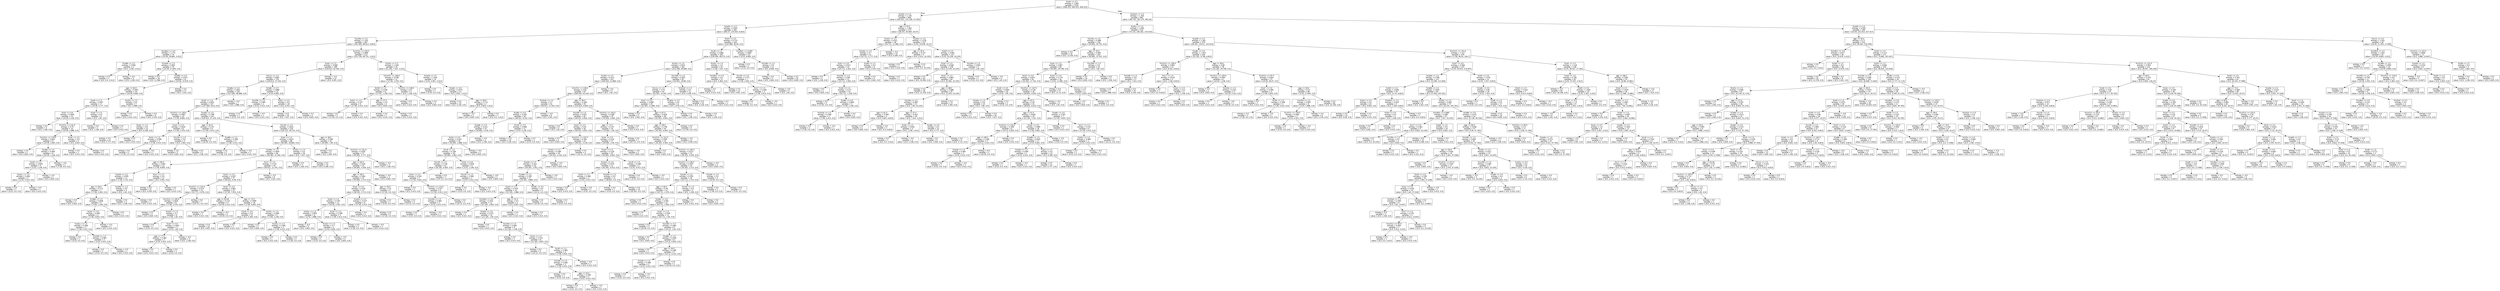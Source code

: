 digraph Tree {
node [shape=box, fontname="helvetica"] ;
edge [fontname="helvetica"] ;
0 [label="fs1a5 <= 2.5\nentropy = 1.585\nsamples = 1525\nvalue = [508.333, 508.333, 508.333]"] ;
1 [label="fs1d2y <= 1.5\nentropy = 1.135\nsamples = 664\nvalue = [423.611, 221.158, 27.293]"] ;
0 -> 1 [labeldistance=2.5, labelangle=45, headlabel="True"] ;
2 [label="fs1a2b <= 2.5\nentropy = 0.943\nsamples = 491\nvalue = [395.37, 155.553, 6.823]"] ;
1 -> 2 ;
3 [label="fs1ct5a <= 1.5\nentropy = 1.103\nsamples = 287\nvalue = [162.384, 98.613, 6.823]"] ;
2 -> 3 ;
4 [label="fs1ct6y2 <= 4.5\nentropy = 1.173\nsamples = 74\nvalue = [10.59, 28.883, 3.412]"] ;
3 -> 4 ;
5 [label="fs1a6b <= 1.5\nentropy = 0.836\nsamples = 4\nvalue = [0.0, 1.238, 3.412]"] ;
4 -> 5 ;
6 [label="entropy = 0.0\nsamples = 1\nvalue = [0.0, 0.0, 3.412]"] ;
5 -> 6 ;
7 [label="entropy = -0.0\nsamples = 3\nvalue = [0.0, 1.238, 0.0]"] ;
5 -> 7 ;
8 [label="fs1ct4a <= 1.5\nentropy = 0.851\nsamples = 70\nvalue = [10.59, 27.645, 0.0]"] ;
4 -> 8 ;
9 [label="entropy = 0.0\nsamples = 29\nvalue = [0.0, 11.966, 0.0]"] ;
8 -> 9 ;
10 [label="fs1a6b <= 2.5\nentropy = 0.973\nsamples = 41\nvalue = [10.59, 15.679, 0.0]"] ;
8 -> 10 ;
11 [label="age <= 64.5\nentropy = 0.993\nsamples = 24\nvalue = [10.59, 8.665, 0.0]"] ;
10 -> 11 ;
12 [label="fs1e4 <= 1.5\nentropy = 0.937\nsamples = 17\nvalue = [10.59, 5.777, 0.0]"] ;
11 -> 12 ;
13 [label="fs1a7 <= 3.0\nentropy = 0.856\nsamples = 13\nvalue = [10.59, 4.126, 0.0]"] ;
12 -> 13 ;
14 [label="entropy = 0.0\nsamples = 3\nvalue = [0.0, 1.238, 0.0]"] ;
13 -> 14 ;
15 [label="fs1ct7z1 <= 131.0\nentropy = 0.75\nsamples = 10\nvalue = [10.59, 2.888, 0.0]"] ;
13 -> 15 ;
16 [label="fs1ct7y1 <= 119.0\nentropy = 0.642\nsamples = 8\nvalue = [10.59, 2.063, 0.0]"] ;
15 -> 16 ;
17 [label="entropy = 0.0\nsamples = 2\nvalue = [0.0, 0.825, 0.0]"] ;
16 -> 17 ;
18 [label="fs1a6a <= 1.5\nentropy = 0.484\nsamples = 6\nvalue = [10.59, 1.238, 0.0]"] ;
16 -> 18 ;
19 [label="fs1a5 <= 1.5\nentropy = 0.826\nsamples = 4\nvalue = [3.53, 1.238, 0.0]"] ;
18 -> 19 ;
20 [label="fs1d1y <= 1.5\nentropy = 0.484\nsamples = 2\nvalue = [3.53, 0.413, 0.0]"] ;
19 -> 20 ;
21 [label="entropy = 0.0\nsamples = 1\nvalue = [3.53, 0.0, 0.0]"] ;
20 -> 21 ;
22 [label="entropy = -0.0\nsamples = 1\nvalue = [0.0, 0.413, 0.0]"] ;
20 -> 22 ;
23 [label="entropy = -0.0\nsamples = 2\nvalue = [0.0, 0.825, 0.0]"] ;
19 -> 23 ;
24 [label="entropy = -0.0\nsamples = 2\nvalue = [7.06, 0.0, 0.0]"] ;
18 -> 24 ;
25 [label="fs1a1 <= 2.5\nentropy = 0.0\nsamples = 2\nvalue = [0.0, 0.825, 0.0]"] ;
15 -> 25 ;
26 [label="entropy = 0.0\nsamples = 1\nvalue = [0.0, 0.413, 0.0]"] ;
25 -> 26 ;
27 [label="entropy = 0.0\nsamples = 1\nvalue = [0.0, 0.413, 0.0]"] ;
25 -> 27 ;
28 [label="fs1e3 <= 1.5\nentropy = 0.0\nsamples = 4\nvalue = [0.0, 1.65, 0.0]"] ;
12 -> 28 ;
29 [label="entropy = 0.0\nsamples = 3\nvalue = [0.0, 1.238, 0.0]"] ;
28 -> 29 ;
30 [label="entropy = 0.0\nsamples = 1\nvalue = [0.0, 0.413, 0.0]"] ;
28 -> 30 ;
31 [label="fs1d1z <= 1.5\nentropy = 0.0\nsamples = 7\nvalue = [0.0, 2.888, 0.0]"] ;
11 -> 31 ;
32 [label="entropy = 0.0\nsamples = 1\nvalue = [0.0, 0.413, 0.0]"] ;
31 -> 32 ;
33 [label="entropy = 0.0\nsamples = 6\nvalue = [0.0, 2.476, 0.0]"] ;
31 -> 33 ;
34 [label="entropy = 0.0\nsamples = 17\nvalue = [0.0, 7.014, 0.0]"] ;
10 -> 34 ;
35 [label="fs1ct7y1 <= 133.5\nentropy = 0.998\nsamples = 213\nvalue = [151.794, 69.731, 3.412]"] ;
3 -> 35 ;
36 [label="fs1e1 <= 2.5\nentropy = 0.908\nsamples = 188\nvalue = [130.613, 62.304, 0.0]"] ;
35 -> 36 ;
37 [label="fs1c1z <= 1.5\nentropy = 0.887\nsamples = 176\nvalue = [130.613, 57.353, 0.0]"] ;
36 -> 37 ;
38 [label="fs1a6a <= 2.5\nentropy = 0.851\nsamples = 154\nvalue = [127.083, 48.688, 0.0]"] ;
37 -> 38 ;
39 [label="fs1a5 <= 1.5\nentropy = 0.834\nsamples = 147\nvalue = [127.083, 45.8, 0.0]"] ;
38 -> 39 ;
40 [label="fs1ct7y1 <= 128.5\nentropy = 0.992\nsamples = 23\nvalue = [7.06, 8.665, 0.0]"] ;
39 -> 40 ;
41 [label="fs1e2 <= 1.5\nentropy = 0.0\nsamples = 15\nvalue = [0.0, 6.189, 0.0]"] ;
40 -> 41 ;
42 [label="entropy = 0.0\nsamples = 14\nvalue = [0.0, 5.777, 0.0]"] ;
41 -> 42 ;
43 [label="entropy = 0.0\nsamples = 1\nvalue = [0.0, 0.413, 0.0]"] ;
41 -> 43 ;
44 [label="fs1a1 <= 2.5\nentropy = 0.826\nsamples = 8\nvalue = [7.06, 2.476, 0.0]"] ;
40 -> 44 ;
45 [label="fs1e1 <= 1.5\nentropy = 0.308\nsamples = 3\nvalue = [7.06, 0.413, 0.0]"] ;
44 -> 45 ;
46 [label="entropy = 0.0\nsamples = 2\nvalue = [7.06, 0.0, 0.0]"] ;
45 -> 46 ;
47 [label="entropy = -0.0\nsamples = 1\nvalue = [0.0, 0.413, 0.0]"] ;
45 -> 47 ;
48 [label="fs1c2b <= 1.5\nentropy = 0.0\nsamples = 5\nvalue = [0.0, 2.063, 0.0]"] ;
44 -> 48 ;
49 [label="entropy = 0.0\nsamples = 2\nvalue = [0.0, 0.825, 0.0]"] ;
48 -> 49 ;
50 [label="entropy = 0.0\nsamples = 3\nvalue = [0.0, 1.238, 0.0]"] ;
48 -> 50 ;
51 [label="fs1a2b <= 1.5\nentropy = 0.789\nsamples = 124\nvalue = [120.023, 37.135, 0.0]"] ;
39 -> 51 ;
52 [label="age <= 62.0\nentropy = 0.157\nsamples = 6\nvalue = [17.65, 0.413, 0.0]"] ;
51 -> 52 ;
53 [label="entropy = 0.0\nsamples = 3\nvalue = [10.59, 0.0, 0.0]"] ;
52 -> 53 ;
54 [label="fs1a6b <= 1.5\nentropy = 0.308\nsamples = 3\nvalue = [7.06, 0.413, 0.0]"] ;
52 -> 54 ;
55 [label="entropy = 0.0\nsamples = 2\nvalue = [7.06, 0.0, 0.0]"] ;
54 -> 55 ;
56 [label="entropy = -0.0\nsamples = 1\nvalue = [0.0, 0.413, 0.0]"] ;
54 -> 56 ;
57 [label="fs1c2b <= 1.5\nentropy = 0.833\nsamples = 118\nvalue = [102.373, 36.722, 0.0]"] ;
51 -> 57 ;
58 [label="fs1e1 <= 1.5\nentropy = 0.923\nsamples = 86\nvalue = [56.481, 28.883, 0.0]"] ;
57 -> 58 ;
59 [label="fs1a6a <= 1.5\nentropy = 0.849\nsamples = 68\nvalue = [56.481, 21.456, 0.0]"] ;
58 -> 59 ;
60 [label="age <= 66.5\nentropy = 0.992\nsamples = 23\nvalue = [7.06, 8.665, 0.0]"] ;
59 -> 60 ;
61 [label="fs1a3a <= 1.5\nentropy = 0.929\nsamples = 11\nvalue = [7.06, 3.713, 0.0]"] ;
60 -> 61 ;
62 [label="age <= 56.5\nentropy = 0.771\nsamples = 7\nvalue = [7.06, 2.063, 0.0]"] ;
61 -> 62 ;
63 [label="entropy = 0.0\nsamples = 2\nvalue = [0.0, 0.825, 0.0]"] ;
62 -> 63 ;
64 [label="fs1a6b <= 1.5\nentropy = 0.608\nsamples = 5\nvalue = [7.06, 1.238, 0.0]"] ;
62 -> 64 ;
65 [label="fs1e3 <= 2.0\nentropy = 0.484\nsamples = 4\nvalue = [7.06, 0.825, 0.0]"] ;
64 -> 65 ;
66 [label="fs1d1y <= 1.5\nentropy = 0.308\nsamples = 3\nvalue = [7.06, 0.413, 0.0]"] ;
65 -> 66 ;
67 [label="entropy = 0.0\nsamples = 1\nvalue = [3.53, 0.0, 0.0]"] ;
66 -> 67 ;
68 [label="fs1ct4b <= 1.5\nentropy = 0.484\nsamples = 2\nvalue = [3.53, 0.413, 0.0]"] ;
66 -> 68 ;
69 [label="entropy = 0.0\nsamples = 1\nvalue = [3.53, 0.0, 0.0]"] ;
68 -> 69 ;
70 [label="entropy = -0.0\nsamples = 1\nvalue = [0.0, 0.413, 0.0]"] ;
68 -> 70 ;
71 [label="entropy = -0.0\nsamples = 1\nvalue = [0.0, 0.413, 0.0]"] ;
65 -> 71 ;
72 [label="entropy = 0.0\nsamples = 1\nvalue = [0.0, 0.413, 0.0]"] ;
64 -> 72 ;
73 [label="fs1a4b <= 1.5\nentropy = 0.0\nsamples = 4\nvalue = [0.0, 1.65, 0.0]"] ;
61 -> 73 ;
74 [label="entropy = 0.0\nsamples = 3\nvalue = [0.0, 1.238, 0.0]"] ;
73 -> 74 ;
75 [label="entropy = 0.0\nsamples = 1\nvalue = [0.0, 0.413, 0.0]"] ;
73 -> 75 ;
76 [label="fs1c7 <= 1.5\nentropy = 0.0\nsamples = 12\nvalue = [0.0, 4.951, 0.0]"] ;
60 -> 76 ;
77 [label="entropy = 0.0\nsamples = 11\nvalue = [0.0, 4.539, 0.0]"] ;
76 -> 77 ;
78 [label="entropy = 0.0\nsamples = 1\nvalue = [0.0, 0.413, 0.0]"] ;
76 -> 78 ;
79 [label="fs1c7 <= 1.5\nentropy = 0.733\nsamples = 45\nvalue = [49.421, 12.791, 0.0]"] ;
59 -> 79 ;
80 [label="fs1a1 <= 2.5\nentropy = 0.637\nsamples = 37\nvalue = [49.421, 9.49, 0.0]"] ;
79 -> 80 ;
81 [label="fs1ct7y1 <= 115.0\nentropy = 0.374\nsamples = 15\nvalue = [31.771, 2.476, 0.0]"] ;
80 -> 81 ;
82 [label="fs1ct7y1 <= 105.0\nentropy = 0.826\nsamples = 8\nvalue = [7.06, 2.476, 0.0]"] ;
81 -> 82 ;
83 [label="entropy = 0.0\nsamples = 2\nvalue = [0.0, 0.825, 0.0]"] ;
82 -> 83 ;
84 [label="fs1d1z <= 1.5\nentropy = 0.7\nsamples = 6\nvalue = [7.06, 1.65, 0.0]"] ;
82 -> 84 ;
85 [label="entropy = 0.0\nsamples = 1\nvalue = [3.53, 0.0, 0.0]"] ;
84 -> 85 ;
86 [label="fs1a7 <= 4.5\nentropy = 0.903\nsamples = 5\nvalue = [3.53, 1.65, 0.0]"] ;
84 -> 86 ;
87 [label="age <= 77.5\nentropy = 0.484\nsamples = 2\nvalue = [3.53, 0.413, 0.0]"] ;
86 -> 87 ;
88 [label="entropy = 0.0\nsamples = 1\nvalue = [0.0, 0.413, 0.0]"] ;
87 -> 88 ;
89 [label="entropy = 0.0\nsamples = 1\nvalue = [3.53, 0.0, 0.0]"] ;
87 -> 89 ;
90 [label="entropy = -0.0\nsamples = 3\nvalue = [0.0, 1.238, 0.0]"] ;
86 -> 90 ;
91 [label="entropy = 0.0\nsamples = 7\nvalue = [24.711, 0.0, 0.0]"] ;
81 -> 91 ;
92 [label="fs1a7 <= 4.5\nentropy = 0.861\nsamples = 22\nvalue = [17.65, 7.014, 0.0]"] ;
80 -> 92 ;
93 [label="age <= 63.04\nentropy = 0.231\nsamples = 4\nvalue = [10.59, 0.413, 0.0]"] ;
92 -> 93 ;
94 [label="entropy = 0.0\nsamples = 1\nvalue = [0.0, 0.413, 0.0]"] ;
93 -> 94 ;
95 [label="entropy = -0.0\nsamples = 3\nvalue = [10.59, 0.0, 0.0]"] ;
93 -> 95 ;
96 [label="age <= 72.5\nentropy = 0.999\nsamples = 18\nvalue = [7.06, 6.602, 0.0]"] ;
92 -> 96 ;
97 [label="fs1c8 <= 2.0\nentropy = 0.0\nsamples = 13\nvalue = [0.0, 5.364, 0.0]"] ;
96 -> 97 ;
98 [label="entropy = 0.0\nsamples = 12\nvalue = [0.0, 4.951, 0.0]"] ;
97 -> 98 ;
99 [label="entropy = 0.0\nsamples = 1\nvalue = [0.0, 0.413, 0.0]"] ;
97 -> 99 ;
100 [label="fs1d1z <= 1.5\nentropy = 0.608\nsamples = 5\nvalue = [7.06, 1.238, 0.0]"] ;
96 -> 100 ;
101 [label="entropy = 0.0\nsamples = 2\nvalue = [0.0, 0.825, 0.0]"] ;
100 -> 101 ;
102 [label="fs1d1y <= 1.5\nentropy = 0.308\nsamples = 3\nvalue = [7.06, 0.413, 0.0]"] ;
100 -> 102 ;
103 [label="entropy = 0.0\nsamples = 1\nvalue = [0.0, 0.413, 0.0]"] ;
102 -> 103 ;
104 [label="entropy = 0.0\nsamples = 2\nvalue = [7.06, 0.0, 0.0]"] ;
102 -> 104 ;
105 [label="entropy = -0.0\nsamples = 8\nvalue = [0.0, 3.301, 0.0]"] ;
79 -> 105 ;
106 [label="fs1d1y <= 1.5\nentropy = 0.0\nsamples = 18\nvalue = [0.0, 7.427, 0.0]"] ;
58 -> 106 ;
107 [label="entropy = 0.0\nsamples = 3\nvalue = [0.0, 1.238, 0.0]"] ;
106 -> 107 ;
108 [label="entropy = 0.0\nsamples = 15\nvalue = [0.0, 6.189, 0.0]"] ;
106 -> 108 ;
109 [label="age <= 48.5\nentropy = 0.599\nsamples = 32\nvalue = [45.891, 7.84, 0.0]"] ;
57 -> 109 ;
110 [label="entropy = 0.0\nsamples = 5\nvalue = [0.0, 2.063, 0.0]"] ;
109 -> 110 ;
111 [label="fs1ct7z1 <= 131.0\nentropy = 0.505\nsamples = 27\nvalue = [45.891, 5.777, 0.0]"] ;
109 -> 111 ;
112 [label="age <= 64.0\nentropy = 0.436\nsamples = 24\nvalue = [45.891, 4.539, 0.0]"] ;
111 -> 112 ;
113 [label="age <= 58.5\nentropy = 0.384\nsamples = 22\nvalue = [45.891, 3.713, 0.0]"] ;
112 -> 113 ;
114 [label="fs1a1 <= 3.5\nentropy = 0.518\nsamples = 17\nvalue = [28.241, 3.713, 0.0]"] ;
113 -> 114 ;
115 [label="fs1e4 <= 1.5\nentropy = 0.791\nsamples = 11\nvalue = [10.59, 3.301, 0.0]"] ;
114 -> 115 ;
116 [label="fs1d1y <= 1.5\nentropy = 0.993\nsamples = 8\nvalue = [3.53, 2.888, 0.0]"] ;
115 -> 116 ;
117 [label="entropy = -0.0\nsamples = 5\nvalue = [0.0, 2.063, 0.0]"] ;
116 -> 117 ;
118 [label="fs1d1z <= 1.5\nentropy = 0.7\nsamples = 3\nvalue = [3.53, 0.825, 0.0]"] ;
116 -> 118 ;
119 [label="entropy = 0.0\nsamples = 1\nvalue = [3.53, 0.0, 0.0]"] ;
118 -> 119 ;
120 [label="entropy = -0.0\nsamples = 2\nvalue = [0.0, 0.825, 0.0]"] ;
118 -> 120 ;
121 [label="fs1e3 <= 1.5\nentropy = 0.308\nsamples = 3\nvalue = [7.06, 0.413, 0.0]"] ;
115 -> 121 ;
122 [label="entropy = 0.0\nsamples = 2\nvalue = [7.06, 0.0, 0.0]"] ;
121 -> 122 ;
123 [label="entropy = -0.0\nsamples = 1\nvalue = [0.0, 0.413, 0.0]"] ;
121 -> 123 ;
124 [label="fs1a2a <= 2.5\nentropy = 0.157\nsamples = 6\nvalue = [17.65, 0.413, 0.0]"] ;
114 -> 124 ;
125 [label="entropy = 0.0\nsamples = 1\nvalue = [0.0, 0.413, 0.0]"] ;
124 -> 125 ;
126 [label="entropy = 0.0\nsamples = 5\nvalue = [17.65, 0.0, 0.0]"] ;
124 -> 126 ;
127 [label="age <= 59.5\nentropy = 0.0\nsamples = 5\nvalue = [17.65, 0.0, 0.0]"] ;
113 -> 127 ;
128 [label="entropy = 0.0\nsamples = 1\nvalue = [3.53, 0.0, 0.0]"] ;
127 -> 128 ;
129 [label="entropy = 0.0\nsamples = 4\nvalue = [14.12, 0.0, 0.0]"] ;
127 -> 129 ;
130 [label="entropy = -0.0\nsamples = 2\nvalue = [0.0, 0.825, 0.0]"] ;
112 -> 130 ;
131 [label="entropy = -0.0\nsamples = 3\nvalue = [0.0, 1.238, 0.0]"] ;
111 -> 131 ;
132 [label="entropy = -0.0\nsamples = 7\nvalue = [0.0, 2.888, 0.0]"] ;
38 -> 132 ;
133 [label="fs1a6c <= 2.5\nentropy = 0.868\nsamples = 22\nvalue = [3.53, 8.665, 0.0]"] ;
37 -> 133 ;
134 [label="fs1ct5b <= 1.5\nentropy = 0.484\nsamples = 2\nvalue = [3.53, 0.413, 0.0]"] ;
133 -> 134 ;
135 [label="entropy = 0.0\nsamples = 1\nvalue = [3.53, 0.0, 0.0]"] ;
134 -> 135 ;
136 [label="entropy = -0.0\nsamples = 1\nvalue = [0.0, 0.413, 0.0]"] ;
134 -> 136 ;
137 [label="fs1b1 <= 2.0\nentropy = 0.0\nsamples = 20\nvalue = [0.0, 8.252, 0.0]"] ;
133 -> 137 ;
138 [label="entropy = 0.0\nsamples = 18\nvalue = [0.0, 7.427, 0.0]"] ;
137 -> 138 ;
139 [label="entropy = 0.0\nsamples = 2\nvalue = [0.0, 0.825, 0.0]"] ;
137 -> 139 ;
140 [label="entropy = -0.0\nsamples = 12\nvalue = [0.0, 4.951, 0.0]"] ;
36 -> 140 ;
141 [label="fs1d1y <= 1.5\nentropy = 1.228\nsamples = 25\nvalue = [21.181, 7.427, 3.412]"] ;
35 -> 141 ;
142 [label="fs1ct7z1 <= 136.0\nentropy = 0.538\nsamples = 11\nvalue = [17.65, 2.476, 0.0]"] ;
141 -> 142 ;
143 [label="fs1b9 <= 1.5\nentropy = 0.349\nsamples = 8\nvalue = [17.65, 1.238, 0.0]"] ;
142 -> 143 ;
144 [label="fs1b1 <= 1.5\nentropy = 0.157\nsamples = 6\nvalue = [17.65, 0.413, 0.0]"] ;
143 -> 144 ;
145 [label="entropy = 0.0\nsamples = 5\nvalue = [17.65, 0.0, 0.0]"] ;
144 -> 145 ;
146 [label="entropy = 0.0\nsamples = 1\nvalue = [0.0, 0.413, 0.0]"] ;
144 -> 146 ;
147 [label="age <= 57.5\nentropy = 0.0\nsamples = 2\nvalue = [0.0, 0.825, 0.0]"] ;
143 -> 147 ;
148 [label="entropy = 0.0\nsamples = 1\nvalue = [0.0, 0.413, 0.0]"] ;
147 -> 148 ;
149 [label="entropy = 0.0\nsamples = 1\nvalue = [0.0, 0.413, 0.0]"] ;
147 -> 149 ;
150 [label="fs1ct7z1 <= 138.5\nentropy = 0.0\nsamples = 3\nvalue = [0.0, 1.238, 0.0]"] ;
142 -> 150 ;
151 [label="entropy = 0.0\nsamples = 1\nvalue = [0.0, 0.413, 0.0]"] ;
150 -> 151 ;
152 [label="entropy = 0.0\nsamples = 2\nvalue = [0.0, 0.825, 0.0]"] ;
150 -> 152 ;
153 [label="fs1a2a <= 1.5\nentropy = 1.563\nsamples = 14\nvalue = [3.53, 4.951, 3.412]"] ;
141 -> 153 ;
154 [label="entropy = 0.0\nsamples = 1\nvalue = [3.53, 0.0, 0.0]"] ;
153 -> 154 ;
155 [label="fs1a6c <= 4.5\nentropy = 0.975\nsamples = 13\nvalue = [0.0, 4.951, 3.412]"] ;
153 -> 155 ;
156 [label="entropy = 0.0\nsamples = 10\nvalue = [0.0, 4.126, 0.0]"] ;
155 -> 156 ;
157 [label="age <= 69.0\nentropy = 0.711\nsamples = 3\nvalue = [0.0, 0.825, 3.412]"] ;
155 -> 157 ;
158 [label="entropy = -0.0\nsamples = 2\nvalue = [0.0, 0.825, 0.0]"] ;
157 -> 158 ;
159 [label="entropy = 0.0\nsamples = 1\nvalue = [0.0, 0.0, 3.412]"] ;
157 -> 159 ;
160 [label="fs1b3 <= 2.5\nentropy = 0.715\nsamples = 204\nvalue = [232.986, 56.94, 0.0]"] ;
2 -> 160 ;
161 [label="fs1e9 <= 1.5\nentropy = 0.666\nsamples = 182\nvalue = [229.456, 48.275, 0.0]"] ;
160 -> 161 ;
162 [label="fs1d1y <= 1.5\nentropy = 0.623\nsamples = 162\nvalue = [222.396, 40.848, 0.0]"] ;
161 -> 162 ;
163 [label="fs1d2z <= 1.5\nentropy = 0.513\nsamples = 101\nvalue = [169.444, 21.868, 0.0]"] ;
162 -> 163 ;
164 [label="fs1ct7z1 <= 129.0\nentropy = 0.49\nsamples = 97\nvalue = [169.444, 20.218, 0.0]"] ;
163 -> 164 ;
165 [label="fs1d1a2 <= 1.5\nentropy = 0.7\nsamples = 42\nvalue = [49.421, 11.553, 0.0]"] ;
164 -> 165 ;
166 [label="fs1a6c <= 4.5\nentropy = 0.592\nsamples = 34\nvalue = [49.421, 8.252, 0.0]"] ;
165 -> 166 ;
167 [label="fs1a6b <= 2.5\nentropy = 0.411\nsamples = 23\nvalue = [45.891, 4.126, 0.0]"] ;
166 -> 167 ;
168 [label="fs1b4 <= 2.0\nentropy = 0.324\nsamples = 20\nvalue = [45.891, 2.888, 0.0]"] ;
167 -> 168 ;
169 [label="fs1c8 <= 1.5\nentropy = 0.256\nsamples = 18\nvalue = [45.891, 2.063, 0.0]"] ;
168 -> 169 ;
170 [label="fs1c2b <= 1.5\nentropy = 0.136\nsamples = 14\nvalue = [42.361, 0.825, 0.0]"] ;
169 -> 170 ;
171 [label="fs1a1 <= 2.5\nentropy = 0.263\nsamples = 7\nvalue = [17.65, 0.825, 0.0]"] ;
170 -> 171 ;
172 [label="entropy = 0.0\nsamples = 1\nvalue = [0.0, 0.413, 0.0]"] ;
171 -> 172 ;
173 [label="fs1ct7y1 <= 115.0\nentropy = 0.157\nsamples = 6\nvalue = [17.65, 0.413, 0.0]"] ;
171 -> 173 ;
174 [label="fs1ct4a <= 1.5\nentropy = 0.484\nsamples = 2\nvalue = [3.53, 0.413, 0.0]"] ;
173 -> 174 ;
175 [label="entropy = 0.0\nsamples = 1\nvalue = [3.53, 0.0, 0.0]"] ;
174 -> 175 ;
176 [label="entropy = -0.0\nsamples = 1\nvalue = [0.0, 0.413, 0.0]"] ;
174 -> 176 ;
177 [label="entropy = 0.0\nsamples = 4\nvalue = [14.12, 0.0, 0.0]"] ;
173 -> 177 ;
178 [label="entropy = 0.0\nsamples = 7\nvalue = [24.711, 0.0, 0.0]"] ;
170 -> 178 ;
179 [label="fs1a1 <= 3.0\nentropy = 0.826\nsamples = 4\nvalue = [3.53, 1.238, 0.0]"] ;
169 -> 179 ;
180 [label="fs1c2b <= 1.5\nentropy = 0.484\nsamples = 2\nvalue = [3.53, 0.413, 0.0]"] ;
179 -> 180 ;
181 [label="entropy = 0.0\nsamples = 1\nvalue = [3.53, 0.0, 0.0]"] ;
180 -> 181 ;
182 [label="entropy = -0.0\nsamples = 1\nvalue = [0.0, 0.413, 0.0]"] ;
180 -> 182 ;
183 [label="entropy = -0.0\nsamples = 2\nvalue = [0.0, 0.825, 0.0]"] ;
179 -> 183 ;
184 [label="entropy = -0.0\nsamples = 2\nvalue = [0.0, 0.825, 0.0]"] ;
168 -> 184 ;
185 [label="entropy = -0.0\nsamples = 3\nvalue = [0.0, 1.238, 0.0]"] ;
167 -> 185 ;
186 [label="fs1c8 <= 2.5\nentropy = 0.996\nsamples = 11\nvalue = [3.53, 4.126, 0.0]"] ;
166 -> 186 ;
187 [label="entropy = -0.0\nsamples = 10\nvalue = [0.0, 4.126, 0.0]"] ;
186 -> 187 ;
188 [label="entropy = 0.0\nsamples = 1\nvalue = [3.53, 0.0, 0.0]"] ;
186 -> 188 ;
189 [label="entropy = -0.0\nsamples = 8\nvalue = [0.0, 3.301, 0.0]"] ;
165 -> 189 ;
190 [label="age <= 56.5\nentropy = 0.356\nsamples = 55\nvalue = [120.023, 8.665, 0.0]"] ;
164 -> 190 ;
191 [label="fs1ct4b <= 1.5\nentropy = 0.523\nsamples = 30\nvalue = [49.421, 6.602, 0.0]"] ;
190 -> 191 ;
192 [label="entropy = 0.0\nsamples = 4\nvalue = [0.0, 1.65, 0.0]"] ;
191 -> 192 ;
193 [label="fs1a7 <= 2.5\nentropy = 0.44\nsamples = 26\nvalue = [49.421, 4.951, 0.0]"] ;
191 -> 193 ;
194 [label="entropy = 0.0\nsamples = 2\nvalue = [0.0, 0.825, 0.0]"] ;
193 -> 194 ;
195 [label="fs1ct7z1 <= 137.5\nentropy = 0.392\nsamples = 24\nvalue = [49.421, 4.126, 0.0]"] ;
193 -> 195 ;
196 [label="fs1d1z <= 1.5\nentropy = 0.484\nsamples = 20\nvalue = [35.301, 4.126, 0.0]"] ;
195 -> 196 ;
197 [label="fs1a3a <= 1.5\nentropy = 0.421\nsamples = 18\nvalue = [35.301, 3.301, 0.0]"] ;
196 -> 197 ;
198 [label="fs1a6a <= 1.5\nentropy = 0.387\nsamples = 17\nvalue = [35.301, 2.888, 0.0]"] ;
197 -> 198 ;
199 [label="fs1e3 <= 1.5\nentropy = 0.529\nsamples = 13\nvalue = [21.181, 2.888, 0.0]"] ;
198 -> 199 ;
200 [label="fs1ct6z4 <= 4.5\nentropy = 0.432\nsamples = 11\nvalue = [21.181, 2.063, 0.0]"] ;
199 -> 200 ;
201 [label="entropy = 0.0\nsamples = 1\nvalue = [0.0, 0.413, 0.0]"] ;
200 -> 201 ;
202 [label="fs1a2a <= 2.5\nentropy = 0.374\nsamples = 10\nvalue = [21.181, 1.65, 0.0]"] ;
200 -> 202 ;
203 [label="entropy = 0.0\nsamples = 1\nvalue = [0.0, 0.413, 0.0]"] ;
202 -> 203 ;
204 [label="fs1ct4a <= 1.5\nentropy = 0.308\nsamples = 9\nvalue = [21.181, 1.238, 0.0]"] ;
202 -> 204 ;
205 [label="entropy = 0.0\nsamples = 1\nvalue = [0.0, 0.413, 0.0]"] ;
204 -> 205 ;
206 [label="fs1a1 <= 1.5\nentropy = 0.231\nsamples = 8\nvalue = [21.181, 0.825, 0.0]"] ;
204 -> 206 ;
207 [label="entropy = 0.0\nsamples = 4\nvalue = [14.12, 0.0, 0.0]"] ;
206 -> 207 ;
208 [label="fs1a5 <= 1.5\nentropy = 0.484\nsamples = 4\nvalue = [7.06, 0.825, 0.0]"] ;
206 -> 208 ;
209 [label="fs1ct5b <= 1.5\nentropy = 0.308\nsamples = 3\nvalue = [7.06, 0.413, 0.0]"] ;
208 -> 209 ;
210 [label="entropy = 0.0\nsamples = 1\nvalue = [3.53, 0.0, 0.0]"] ;
209 -> 210 ;
211 [label="age <= 54.5\nentropy = 0.484\nsamples = 2\nvalue = [3.53, 0.413, 0.0]"] ;
209 -> 211 ;
212 [label="entropy = 0.0\nsamples = 1\nvalue = [3.53, 0.0, 0.0]"] ;
211 -> 212 ;
213 [label="entropy = -0.0\nsamples = 1\nvalue = [0.0, 0.413, 0.0]"] ;
211 -> 213 ;
214 [label="entropy = -0.0\nsamples = 1\nvalue = [0.0, 0.413, 0.0]"] ;
208 -> 214 ;
215 [label="age <= 51.5\nentropy = 0.0\nsamples = 2\nvalue = [0.0, 0.825, 0.0]"] ;
199 -> 215 ;
216 [label="entropy = 0.0\nsamples = 1\nvalue = [0.0, 0.413, 0.0]"] ;
215 -> 216 ;
217 [label="entropy = 0.0\nsamples = 1\nvalue = [0.0, 0.413, 0.0]"] ;
215 -> 217 ;
218 [label="fs1a6c <= 3.5\nentropy = 0.0\nsamples = 4\nvalue = [14.12, 0.0, 0.0]"] ;
198 -> 218 ;
219 [label="entropy = 0.0\nsamples = 3\nvalue = [10.59, 0.0, 0.0]"] ;
218 -> 219 ;
220 [label="entropy = 0.0\nsamples = 1\nvalue = [3.53, 0.0, 0.0]"] ;
218 -> 220 ;
221 [label="entropy = -0.0\nsamples = 1\nvalue = [0.0, 0.413, 0.0]"] ;
197 -> 221 ;
222 [label="entropy = -0.0\nsamples = 2\nvalue = [0.0, 0.825, 0.0]"] ;
196 -> 222 ;
223 [label="entropy = 0.0\nsamples = 4\nvalue = [14.12, 0.0, 0.0]"] ;
195 -> 223 ;
224 [label="fs1ct7z1 <= 142.5\nentropy = 0.186\nsamples = 25\nvalue = [70.602, 2.063, 0.0]"] ;
190 -> 224 ;
225 [label="age <= 71.5\nentropy = 0.157\nsamples = 24\nvalue = [70.602, 1.65, 0.0]"] ;
224 -> 225 ;
226 [label="fs1a1 <= 3.5\nentropy = 0.218\nsamples = 17\nvalue = [45.891, 1.65, 0.0]"] ;
225 -> 226 ;
227 [label="fs1e3 <= 1.5\nentropy = 0.128\nsamples = 15\nvalue = [45.891, 0.825, 0.0]"] ;
226 -> 227 ;
228 [label="fs1a2a <= 2.5\nentropy = 0.078\nsamples = 13\nvalue = [42.361, 0.413, 0.0]"] ;
227 -> 228 ;
229 [label="fs1a5 <= 1.5\nentropy = 0.484\nsamples = 2\nvalue = [3.53, 0.413, 0.0]"] ;
228 -> 229 ;
230 [label="entropy = 0.0\nsamples = 1\nvalue = [0.0, 0.413, 0.0]"] ;
229 -> 230 ;
231 [label="entropy = 0.0\nsamples = 1\nvalue = [3.53, 0.0, 0.0]"] ;
229 -> 231 ;
232 [label="fs1ct4a <= 1.5\nentropy = 0.0\nsamples = 11\nvalue = [38.831, 0.0, 0.0]"] ;
228 -> 232 ;
233 [label="entropy = 0.0\nsamples = 1\nvalue = [3.53, 0.0, 0.0]"] ;
232 -> 233 ;
234 [label="entropy = 0.0\nsamples = 10\nvalue = [35.301, 0.0, 0.0]"] ;
232 -> 234 ;
235 [label="fs1c8 <= 1.5\nentropy = 0.484\nsamples = 2\nvalue = [3.53, 0.413, 0.0]"] ;
227 -> 235 ;
236 [label="entropy = 0.0\nsamples = 1\nvalue = [3.53, 0.0, 0.0]"] ;
235 -> 236 ;
237 [label="entropy = -0.0\nsamples = 1\nvalue = [0.0, 0.413, 0.0]"] ;
235 -> 237 ;
238 [label="entropy = -0.0\nsamples = 2\nvalue = [0.0, 0.825, 0.0]"] ;
226 -> 238 ;
239 [label="entropy = 0.0\nsamples = 7\nvalue = [24.711, 0.0, 0.0]"] ;
225 -> 239 ;
240 [label="entropy = 0.0\nsamples = 1\nvalue = [0.0, 0.413, 0.0]"] ;
224 -> 240 ;
241 [label="entropy = -0.0\nsamples = 4\nvalue = [0.0, 1.65, 0.0]"] ;
163 -> 241 ;
242 [label="fs1c309 <= 1.5\nentropy = 0.833\nsamples = 61\nvalue = [52.951, 18.98, 0.0]"] ;
162 -> 242 ;
243 [label="fs1c1y <= 1.5\nentropy = 0.75\nsamples = 50\nvalue = [52.951, 14.441, 0.0]"] ;
242 -> 243 ;
244 [label="fs1a7 <= 3.5\nentropy = 0.689\nsamples = 44\nvalue = [52.951, 11.966, 0.0]"] ;
243 -> 244 ;
245 [label="entropy = 0.0\nsamples = 5\nvalue = [0.0, 2.063, 0.0]"] ;
244 -> 245 ;
246 [label="age <= 67.5\nentropy = 0.628\nsamples = 39\nvalue = [52.951, 9.903, 0.0]"] ;
244 -> 246 ;
247 [label="age <= 59.5\nentropy = 0.758\nsamples = 34\nvalue = [35.301, 9.903, 0.0]"] ;
246 -> 247 ;
248 [label="fs1ct7z1 <= 112.5\nentropy = 0.563\nsamples = 23\nvalue = [35.301, 5.364, 0.0]"] ;
247 -> 248 ;
249 [label="entropy = 0.0\nsamples = 2\nvalue = [0.0, 0.825, 0.0]"] ;
248 -> 249 ;
250 [label="fs1ct7z1 <= 145.5\nentropy = 0.512\nsamples = 21\nvalue = [35.301, 4.539, 0.0]"] ;
248 -> 250 ;
251 [label="fs1ct7z1 <= 136.5\nentropy = 0.454\nsamples = 19\nvalue = [35.301, 3.713, 0.0]"] ;
250 -> 251 ;
252 [label="fs1a3a <= 1.5\nentropy = 0.559\nsamples = 16\nvalue = [24.711, 3.713, 0.0]"] ;
251 -> 252 ;
253 [label="age <= 40.0\nentropy = 0.44\nsamples = 13\nvalue = [24.711, 2.476, 0.0]"] ;
252 -> 253 ;
254 [label="entropy = 0.0\nsamples = 1\nvalue = [0.0, 0.413, 0.0]"] ;
253 -> 254 ;
255 [label="fs1a6c <= 3.5\nentropy = 0.392\nsamples = 12\nvalue = [24.711, 2.063, 0.0]"] ;
253 -> 255 ;
256 [label="entropy = 0.0\nsamples = 1\nvalue = [0.0, 0.413, 0.0]"] ;
255 -> 256 ;
257 [label="fs1a1 <= 1.5\nentropy = 0.338\nsamples = 11\nvalue = [24.711, 1.65, 0.0]"] ;
255 -> 257 ;
258 [label="entropy = 0.0\nsamples = 3\nvalue = [10.59, 0.0, 0.0]"] ;
257 -> 258 ;
259 [label="fs1ct4b <= 1.5\nentropy = 0.484\nsamples = 8\nvalue = [14.12, 1.65, 0.0]"] ;
257 -> 259 ;
260 [label="entropy = 0.0\nsamples = 2\nvalue = [0.0, 0.825, 0.0]"] ;
259 -> 260 ;
261 [label="fs1a6b <= 1.5\nentropy = 0.308\nsamples = 6\nvalue = [14.12, 0.825, 0.0]"] ;
259 -> 261 ;
262 [label="entropy = 0.0\nsamples = 1\nvalue = [0.0, 0.413, 0.0]"] ;
261 -> 262 ;
263 [label="age <= 50.5\nentropy = 0.186\nsamples = 5\nvalue = [14.12, 0.413, 0.0]"] ;
261 -> 263 ;
264 [label="fs1a4b <= 1.5\nentropy = 0.484\nsamples = 2\nvalue = [3.53, 0.413, 0.0]"] ;
263 -> 264 ;
265 [label="entropy = 0.0\nsamples = 1\nvalue = [3.53, 0.0, 0.0]"] ;
264 -> 265 ;
266 [label="entropy = -0.0\nsamples = 1\nvalue = [0.0, 0.413, 0.0]"] ;
264 -> 266 ;
267 [label="entropy = 0.0\nsamples = 3\nvalue = [10.59, 0.0, 0.0]"] ;
263 -> 267 ;
268 [label="fs1c2b <= 1.5\nentropy = 0.0\nsamples = 3\nvalue = [0.0, 1.238, 0.0]"] ;
252 -> 268 ;
269 [label="entropy = 0.0\nsamples = 1\nvalue = [0.0, 0.413, 0.0]"] ;
268 -> 269 ;
270 [label="entropy = 0.0\nsamples = 2\nvalue = [0.0, 0.825, 0.0]"] ;
268 -> 270 ;
271 [label="fs1a3a <= 1.5\nentropy = 0.0\nsamples = 3\nvalue = [10.59, 0.0, 0.0]"] ;
251 -> 271 ;
272 [label="entropy = 0.0\nsamples = 2\nvalue = [7.06, 0.0, 0.0]"] ;
271 -> 272 ;
273 [label="entropy = 0.0\nsamples = 1\nvalue = [3.53, 0.0, 0.0]"] ;
271 -> 273 ;
274 [label="entropy = -0.0\nsamples = 2\nvalue = [0.0, 0.825, 0.0]"] ;
250 -> 274 ;
275 [label="entropy = -0.0\nsamples = 11\nvalue = [0.0, 4.539, 0.0]"] ;
247 -> 275 ;
276 [label="entropy = 0.0\nsamples = 5\nvalue = [17.65, 0.0, 0.0]"] ;
246 -> 276 ;
277 [label="fs1a2a <= 2.5\nentropy = 0.0\nsamples = 6\nvalue = [0.0, 2.476, 0.0]"] ;
243 -> 277 ;
278 [label="entropy = 0.0\nsamples = 3\nvalue = [0.0, 1.238, 0.0]"] ;
277 -> 278 ;
279 [label="entropy = 0.0\nsamples = 3\nvalue = [0.0, 1.238, 0.0]"] ;
277 -> 279 ;
280 [label="fs1d1a2 <= 1.5\nentropy = 0.0\nsamples = 11\nvalue = [0.0, 4.539, 0.0]"] ;
242 -> 280 ;
281 [label="entropy = 0.0\nsamples = 10\nvalue = [0.0, 4.126, 0.0]"] ;
280 -> 281 ;
282 [label="entropy = 0.0\nsamples = 1\nvalue = [0.0, 0.413, 0.0]"] ;
280 -> 282 ;
283 [label="fs1d1y <= 1.5\nentropy = 1.0\nsamples = 20\nvalue = [7.06, 7.427, 0.0]"] ;
161 -> 283 ;
284 [label="fs1ct6z1 <= 4.5\nentropy = 0.0\nsamples = 13\nvalue = [0.0, 5.364, 0.0]"] ;
283 -> 284 ;
285 [label="entropy = 0.0\nsamples = 1\nvalue = [0.0, 0.413, 0.0]"] ;
284 -> 285 ;
286 [label="entropy = 0.0\nsamples = 12\nvalue = [0.0, 4.951, 0.0]"] ;
284 -> 286 ;
287 [label="fs1c2b <= 1.5\nentropy = 0.771\nsamples = 7\nvalue = [7.06, 2.063, 0.0]"] ;
283 -> 287 ;
288 [label="fs1c7 <= 1.5\nentropy = 0.308\nsamples = 3\nvalue = [7.06, 0.413, 0.0]"] ;
287 -> 288 ;
289 [label="entropy = 0.0\nsamples = 2\nvalue = [7.06, 0.0, 0.0]"] ;
288 -> 289 ;
290 [label="entropy = -0.0\nsamples = 1\nvalue = [0.0, 0.413, 0.0]"] ;
288 -> 290 ;
291 [label="entropy = -0.0\nsamples = 4\nvalue = [0.0, 1.65, 0.0]"] ;
287 -> 291 ;
292 [label="fs1ct6z1 <= 4.469\nentropy = 0.868\nsamples = 22\nvalue = [3.53, 8.665, 0.0]"] ;
160 -> 292 ;
293 [label="entropy = 0.0\nsamples = 1\nvalue = [3.53, 0.0, 0.0]"] ;
292 -> 293 ;
294 [label="fs1ct4b <= 1.5\nentropy = 0.0\nsamples = 21\nvalue = [0.0, 8.665, 0.0]"] ;
292 -> 294 ;
295 [label="entropy = 0.0\nsamples = 5\nvalue = [0.0, 2.063, 0.0]"] ;
294 -> 295 ;
296 [label="entropy = 0.0\nsamples = 16\nvalue = [0.0, 6.602, 0.0]"] ;
294 -> 296 ;
297 [label="age <= 53.5\nentropy = 1.402\nsamples = 173\nvalue = [28.241, 65.605, 20.47]"] ;
1 -> 297 ;
298 [label="fs1d1z <= 1.5\nentropy = 0.911\nsamples = 36\nvalue = [24.711, 11.966, 0.0]"] ;
297 -> 298 ;
299 [label="fs1a3a <= 1.5\nentropy = 0.7\nsamples = 21\nvalue = [24.711, 5.777, 0.0]"] ;
298 -> 299 ;
300 [label="fs1a7 <= 3.5\nentropy = 0.523\nsamples = 15\nvalue = [24.711, 3.301, 0.0]"] ;
299 -> 300 ;
301 [label="entropy = 0.0\nsamples = 3\nvalue = [0.0, 1.238, 0.0]"] ;
300 -> 301 ;
302 [label="fs1ct4a <= 1.5\nentropy = 0.392\nsamples = 12\nvalue = [24.711, 2.063, 0.0]"] ;
300 -> 302 ;
303 [label="entropy = 0.0\nsamples = 2\nvalue = [0.0, 0.825, 0.0]"] ;
302 -> 303 ;
304 [label="fs1a5 <= 1.5\nentropy = 0.277\nsamples = 10\nvalue = [24.711, 1.238, 0.0]"] ;
302 -> 304 ;
305 [label="entropy = 0.0\nsamples = 5\nvalue = [17.65, 0.0, 0.0]"] ;
304 -> 305 ;
306 [label="fs1a6c <= 4.5\nentropy = 0.608\nsamples = 5\nvalue = [7.06, 1.238, 0.0]"] ;
304 -> 306 ;
307 [label="fs1d1a2 <= 1.5\nentropy = 0.308\nsamples = 3\nvalue = [7.06, 0.413, 0.0]"] ;
306 -> 307 ;
308 [label="entropy = 0.0\nsamples = 2\nvalue = [7.06, 0.0, 0.0]"] ;
307 -> 308 ;
309 [label="entropy = -0.0\nsamples = 1\nvalue = [0.0, 0.413, 0.0]"] ;
307 -> 309 ;
310 [label="entropy = 0.0\nsamples = 2\nvalue = [0.0, 0.825, 0.0]"] ;
306 -> 310 ;
311 [label="fs1e8 <= 1.5\nentropy = 0.0\nsamples = 6\nvalue = [0.0, 2.476, 0.0]"] ;
299 -> 311 ;
312 [label="entropy = 0.0\nsamples = 5\nvalue = [0.0, 2.063, 0.0]"] ;
311 -> 312 ;
313 [label="entropy = 0.0\nsamples = 1\nvalue = [0.0, 0.413, 0.0]"] ;
311 -> 313 ;
314 [label="entropy = -0.0\nsamples = 15\nvalue = [0.0, 6.189, 0.0]"] ;
298 -> 314 ;
315 [label="fs1a2a <= 1.5\nentropy = 1.078\nsamples = 137\nvalue = [3.53, 53.639, 20.47]"] ;
297 -> 315 ;
316 [label="age <= 55.5\nentropy = 0.237\nsamples = 4\nvalue = [0.0, 0.413, 10.235]"] ;
315 -> 316 ;
317 [label="entropy = 0.0\nsamples = 1\nvalue = [0.0, 0.413, 0.0]"] ;
316 -> 317 ;
318 [label="entropy = 0.0\nsamples = 3\nvalue = [0.0, 0.0, 10.235]"] ;
316 -> 318 ;
319 [label="fs1b9 <= 2.5\nentropy = 0.902\nsamples = 133\nvalue = [3.53, 53.226, 10.235]"] ;
315 -> 319 ;
320 [label="fs1a1 <= 2.5\nentropy = 0.648\nsamples = 128\nvalue = [0.0, 51.576, 10.235]"] ;
319 -> 320 ;
321 [label="entropy = 0.0\nsamples = 63\nvalue = [0.0, 25.994, 0.0]"] ;
320 -> 321 ;
322 [label="fs1e1 <= 1.5\nentropy = 0.863\nsamples = 65\nvalue = [0.0, 25.582, 10.235]"] ;
320 -> 322 ;
323 [label="entropy = 0.0\nsamples = 30\nvalue = [0.0, 12.378, 0.0]"] ;
322 -> 323 ;
324 [label="age <= 68.5\nentropy = 0.988\nsamples = 35\nvalue = [0.0, 13.203, 10.235]"] ;
322 -> 324 ;
325 [label="fs1ct4a <= 1.5\nentropy = 0.987\nsamples = 22\nvalue = [0.0, 7.84, 10.235]"] ;
324 -> 325 ;
326 [label="age <= 61.5\nentropy = 0.494\nsamples = 4\nvalue = [0.0, 0.825, 6.823]"] ;
325 -> 326 ;
327 [label="entropy = 0.0\nsamples = 2\nvalue = [0.0, 0.825, 0.0]"] ;
326 -> 327 ;
328 [label="entropy = 0.0\nsamples = 2\nvalue = [0.0, 0.0, 6.823]"] ;
326 -> 328 ;
329 [label="age <= 57.5\nentropy = 0.912\nsamples = 18\nvalue = [0.0, 7.014, 3.412]"] ;
325 -> 329 ;
330 [label="fs1e2 <= 1.5\nentropy = 0.836\nsamples = 4\nvalue = [0.0, 1.238, 3.412]"] ;
329 -> 330 ;
331 [label="entropy = 0.0\nsamples = 1\nvalue = [0.0, 0.0, 3.412]"] ;
330 -> 331 ;
332 [label="entropy = -0.0\nsamples = 3\nvalue = [0.0, 1.238, 0.0]"] ;
330 -> 332 ;
333 [label="fs1a6c <= 3.5\nentropy = 0.0\nsamples = 14\nvalue = [0.0, 5.777, 0.0]"] ;
329 -> 333 ;
334 [label="entropy = 0.0\nsamples = 5\nvalue = [0.0, 2.063, 0.0]"] ;
333 -> 334 ;
335 [label="entropy = 0.0\nsamples = 9\nvalue = [0.0, 3.713, 0.0]"] ;
333 -> 335 ;
336 [label="entropy = 0.0\nsamples = 13\nvalue = [0.0, 5.364, 0.0]"] ;
324 -> 336 ;
337 [label="fs1ct4a <= 1.5\nentropy = 0.903\nsamples = 5\nvalue = [3.53, 1.65, 0.0]"] ;
319 -> 337 ;
338 [label="entropy = 0.0\nsamples = 1\nvalue = [3.53, 0.0, 0.0]"] ;
337 -> 338 ;
339 [label="entropy = -0.0\nsamples = 4\nvalue = [0.0, 1.65, 0.0]"] ;
337 -> 339 ;
340 [label="fs1d1a1 <= 1.5\nentropy = 1.326\nsamples = 861\nvalue = [84.722, 287.175, 481.04]"] ;
0 -> 340 [labeldistance=2.5, labelangle=-45, headlabel="False"] ;
341 [label="fs1d1y <= 1.5\nentropy = 1.494\nsamples = 515\nvalue = [74.132, 185.261, 153.523]"] ;
340 -> 341 ;
342 [label="fs1ct4a <= 1.5\nentropy = 0.998\nsamples = 136\nvalue = [45.891, 50.751, 0.0]"] ;
341 -> 342 ;
343 [label="entropy = 0.0\nsamples = 32\nvalue = [0.0, 13.203, 0.0]"] ;
342 -> 343 ;
344 [label="age <= 70.5\nentropy = 0.993\nsamples = 104\nvalue = [45.891, 37.547, 0.0]"] ;
342 -> 344 ;
345 [label="fs1e1 <= 1.5\nentropy = 0.967\nsamples = 85\nvalue = [45.891, 29.708, 0.0]"] ;
344 -> 345 ;
346 [label="fs1a7 <= 3.5\nentropy = 0.875\nsamples = 55\nvalue = [42.361, 17.742, 0.0]"] ;
345 -> 346 ;
347 [label="fs1a5 <= 3.5\nentropy = 0.894\nsamples = 20\nvalue = [3.53, 7.84, 0.0]"] ;
346 -> 347 ;
348 [label="fs1a2a <= 1.5\nentropy = 0.0\nsamples = 19\nvalue = [0.0, 7.84, 0.0]"] ;
347 -> 348 ;
349 [label="entropy = 0.0\nsamples = 1\nvalue = [0.0, 0.413, 0.0]"] ;
348 -> 349 ;
350 [label="entropy = 0.0\nsamples = 18\nvalue = [0.0, 7.427, 0.0]"] ;
348 -> 350 ;
351 [label="entropy = 0.0\nsamples = 1\nvalue = [3.53, 0.0, 0.0]"] ;
347 -> 351 ;
352 [label="fs1ct7y1 <= 137.5\nentropy = 0.728\nsamples = 35\nvalue = [38.831, 9.903, 0.0]"] ;
346 -> 352 ;
353 [label="age <= 67.5\nentropy = 0.67\nsamples = 31\nvalue = [38.831, 8.252, 0.0]"] ;
352 -> 353 ;
354 [label="age <= 51.5\nentropy = 0.826\nsamples = 24\nvalue = [21.181, 7.427, 0.0]"] ;
353 -> 354 ;
355 [label="fs1ct7y1 <= 132.5\nentropy = 0.308\nsamples = 6\nvalue = [14.12, 0.825, 0.0]"] ;
354 -> 355 ;
356 [label="age <= 49.0\nentropy = 0.186\nsamples = 5\nvalue = [14.12, 0.413, 0.0]"] ;
355 -> 356 ;
357 [label="fs1a3a <= 1.5\nentropy = 0.484\nsamples = 2\nvalue = [3.53, 0.413, 0.0]"] ;
356 -> 357 ;
358 [label="entropy = 0.0\nsamples = 1\nvalue = [3.53, 0.0, 0.0]"] ;
357 -> 358 ;
359 [label="entropy = -0.0\nsamples = 1\nvalue = [0.0, 0.413, 0.0]"] ;
357 -> 359 ;
360 [label="entropy = 0.0\nsamples = 3\nvalue = [10.59, 0.0, 0.0]"] ;
356 -> 360 ;
361 [label="entropy = 0.0\nsamples = 1\nvalue = [0.0, 0.413, 0.0]"] ;
355 -> 361 ;
362 [label="fs1a5 <= 3.5\nentropy = 0.999\nsamples = 18\nvalue = [7.06, 6.602, 0.0]"] ;
354 -> 362 ;
363 [label="fs1a6b <= 1.5\nentropy = 0.933\nsamples = 17\nvalue = [3.53, 6.602, 0.0]"] ;
362 -> 363 ;
364 [label="fs1a2b <= 2.5\nentropy = 0.484\nsamples = 2\nvalue = [3.53, 0.413, 0.0]"] ;
363 -> 364 ;
365 [label="entropy = 0.0\nsamples = 1\nvalue = [3.53, 0.0, 0.0]"] ;
364 -> 365 ;
366 [label="entropy = -0.0\nsamples = 1\nvalue = [0.0, 0.413, 0.0]"] ;
364 -> 366 ;
367 [label="fs1e3 <= 1.5\nentropy = 0.0\nsamples = 15\nvalue = [0.0, 6.189, 0.0]"] ;
363 -> 367 ;
368 [label="entropy = 0.0\nsamples = 14\nvalue = [0.0, 5.777, 0.0]"] ;
367 -> 368 ;
369 [label="entropy = 0.0\nsamples = 1\nvalue = [0.0, 0.413, 0.0]"] ;
367 -> 369 ;
370 [label="entropy = -0.0\nsamples = 1\nvalue = [3.53, 0.0, 0.0]"] ;
362 -> 370 ;
371 [label="fs1a6c <= 3.5\nentropy = 0.263\nsamples = 7\nvalue = [17.65, 0.825, 0.0]"] ;
353 -> 371 ;
372 [label="entropy = 0.0\nsamples = 1\nvalue = [0.0, 0.413, 0.0]"] ;
371 -> 372 ;
373 [label="fs1c7 <= 1.5\nentropy = 0.157\nsamples = 6\nvalue = [17.65, 0.413, 0.0]"] ;
371 -> 373 ;
374 [label="fs1d1z <= 1.5\nentropy = 0.484\nsamples = 2\nvalue = [3.53, 0.413, 0.0]"] ;
373 -> 374 ;
375 [label="entropy = 0.0\nsamples = 1\nvalue = [3.53, 0.0, 0.0]"] ;
374 -> 375 ;
376 [label="entropy = -0.0\nsamples = 1\nvalue = [0.0, 0.413, 0.0]"] ;
374 -> 376 ;
377 [label="entropy = 0.0\nsamples = 4\nvalue = [14.12, 0.0, 0.0]"] ;
373 -> 377 ;
378 [label="entropy = -0.0\nsamples = 4\nvalue = [0.0, 1.65, 0.0]"] ;
352 -> 378 ;
379 [label="fs1e3 <= 2.5\nentropy = 0.774\nsamples = 30\nvalue = [3.53, 11.966, 0.0]"] ;
345 -> 379 ;
380 [label="entropy = 0.0\nsamples = 27\nvalue = [0.0, 11.14, 0.0]"] ;
379 -> 380 ;
381 [label="fs1c1y <= 1.5\nentropy = 0.7\nsamples = 3\nvalue = [3.53, 0.825, 0.0]"] ;
379 -> 381 ;
382 [label="entropy = -0.0\nsamples = 2\nvalue = [0.0, 0.825, 0.0]"] ;
381 -> 382 ;
383 [label="entropy = 0.0\nsamples = 1\nvalue = [3.53, 0.0, 0.0]"] ;
381 -> 383 ;
384 [label="fs1c309 <= 1.5\nentropy = 0.0\nsamples = 19\nvalue = [0.0, 7.84, 0.0]"] ;
344 -> 384 ;
385 [label="entropy = 0.0\nsamples = 16\nvalue = [0.0, 6.602, 0.0]"] ;
384 -> 385 ;
386 [label="entropy = 0.0\nsamples = 3\nvalue = [0.0, 1.238, 0.0]"] ;
384 -> 386 ;
387 [label="fs1a3b <= 1.5\nentropy = 1.342\nsamples = 379\nvalue = [28.241, 134.51, 153.523]"] ;
341 -> 387 ;
388 [label="fs1a6c <= 3.5\nentropy = 1.324\nsamples = 100\nvalue = [21.181, 37.96, 6.823]"] ;
387 -> 388 ;
389 [label="fs1ct7y1 <= 136.0\nentropy = 0.994\nsamples = 22\nvalue = [0.0, 8.252, 6.823]"] ;
388 -> 389 ;
390 [label="fs1ct4b <= 1.5\nentropy = 0.0\nsamples = 17\nvalue = [0.0, 7.014, 0.0]"] ;
389 -> 390 ;
391 [label="entropy = 0.0\nsamples = 7\nvalue = [0.0, 2.888, 0.0]"] ;
390 -> 391 ;
392 [label="entropy = 0.0\nsamples = 10\nvalue = [0.0, 4.126, 0.0]"] ;
390 -> 392 ;
393 [label="fs1c7 <= 1.5\nentropy = 0.619\nsamples = 5\nvalue = [0.0, 1.238, 6.823]"] ;
389 -> 393 ;
394 [label="entropy = 0.0\nsamples = 2\nvalue = [0.0, 0.0, 6.823]"] ;
393 -> 394 ;
395 [label="fs1a1 <= 2.5\nentropy = 0.0\nsamples = 3\nvalue = [0.0, 1.238, 0.0]"] ;
393 -> 395 ;
396 [label="entropy = 0.0\nsamples = 1\nvalue = [0.0, 0.413, 0.0]"] ;
395 -> 396 ;
397 [label="entropy = 0.0\nsamples = 2\nvalue = [0.0, 0.825, 0.0]"] ;
395 -> 397 ;
398 [label="age <= 49.0\nentropy = 0.98\nsamples = 78\nvalue = [21.181, 29.708, 0.0]"] ;
388 -> 398 ;
399 [label="fs1ct7y1 <= 129.0\nentropy = 0.484\nsamples = 6\nvalue = [10.59, 1.238, 0.0]"] ;
398 -> 399 ;
400 [label="entropy = 0.0\nsamples = 2\nvalue = [0.0, 0.825, 0.0]"] ;
399 -> 400 ;
401 [label="fs1ct5a <= 1.5\nentropy = 0.231\nsamples = 4\nvalue = [10.59, 0.413, 0.0]"] ;
399 -> 401 ;
402 [label="entropy = 0.0\nsamples = 1\nvalue = [0.0, 0.413, 0.0]"] ;
401 -> 402 ;
403 [label="entropy = -0.0\nsamples = 3\nvalue = [10.59, 0.0, 0.0]"] ;
401 -> 403 ;
404 [label="fs1ct7y1 <= 97.5\nentropy = 0.843\nsamples = 72\nvalue = [10.59, 28.47, 0.0]"] ;
398 -> 404 ;
405 [label="fs1a7 <= 3.0\nentropy = 0.484\nsamples = 4\nvalue = [7.06, 0.825, 0.0]"] ;
404 -> 405 ;
406 [label="entropy = 0.0\nsamples = 1\nvalue = [0.0, 0.413, 0.0]"] ;
405 -> 406 ;
407 [label="fs1b4 <= 1.5\nentropy = 0.308\nsamples = 3\nvalue = [7.06, 0.413, 0.0]"] ;
405 -> 407 ;
408 [label="entropy = 0.0\nsamples = 2\nvalue = [7.06, 0.0, 0.0]"] ;
407 -> 408 ;
409 [label="entropy = -0.0\nsamples = 1\nvalue = [0.0, 0.413, 0.0]"] ;
407 -> 409 ;
410 [label="age <= 54.0\nentropy = 0.51\nsamples = 68\nvalue = [3.53, 27.645, 0.0]"] ;
404 -> 410 ;
411 [label="fs1ct5a <= 1.5\nentropy = 0.993\nsamples = 8\nvalue = [3.53, 2.888, 0.0]"] ;
410 -> 411 ;
412 [label="fs1ct7z1 <= 129.5\nentropy = 0.484\nsamples = 2\nvalue = [3.53, 0.413, 0.0]"] ;
411 -> 412 ;
413 [label="entropy = 0.0\nsamples = 1\nvalue = [3.53, 0.0, 0.0]"] ;
412 -> 413 ;
414 [label="entropy = -0.0\nsamples = 1\nvalue = [0.0, 0.413, 0.0]"] ;
412 -> 414 ;
415 [label="entropy = -0.0\nsamples = 6\nvalue = [0.0, 2.476, 0.0]"] ;
411 -> 415 ;
416 [label="entropy = 0.0\nsamples = 60\nvalue = [0.0, 24.756, 0.0]"] ;
410 -> 416 ;
417 [label="fs1ct7y1 <= 121.0\nentropy = 1.127\nsamples = 279\nvalue = [7.06, 96.55, 146.7]"] ;
387 -> 417 ;
418 [label="fs1a7 <= 4.5\nentropy = 0.946\nsamples = 133\nvalue = [3.53, 40.023, 119.407]"] ;
417 -> 418 ;
419 [label="fs1a4b <= 1.5\nentropy = 0.768\nsamples = 112\nvalue = [0.0, 32.596, 112.584]"] ;
418 -> 419 ;
420 [label="fs1b9 <= 1.5\nentropy = 0.958\nsamples = 29\nvalue = [0.0, 11.14, 6.823]"] ;
419 -> 420 ;
421 [label="fs1b3 <= 2.0\nentropy = 0.0\nsamples = 24\nvalue = [0.0, 9.903, 0.0]"] ;
420 -> 421 ;
422 [label="entropy = 0.0\nsamples = 23\nvalue = [0.0, 9.49, 0.0]"] ;
421 -> 422 ;
423 [label="entropy = 0.0\nsamples = 1\nvalue = [0.0, 0.413, 0.0]"] ;
421 -> 423 ;
424 [label="fs1d1a2 <= 1.5\nentropy = 0.619\nsamples = 5\nvalue = [0.0, 1.238, 6.823]"] ;
420 -> 424 ;
425 [label="fs1b5 <= 2.0\nentropy = 0.0\nsamples = 3\nvalue = [0.0, 1.238, 0.0]"] ;
424 -> 425 ;
426 [label="entropy = 0.0\nsamples = 2\nvalue = [0.0, 0.825, 0.0]"] ;
425 -> 426 ;
427 [label="entropy = 0.0\nsamples = 1\nvalue = [0.0, 0.413, 0.0]"] ;
425 -> 427 ;
428 [label="entropy = 0.0\nsamples = 2\nvalue = [0.0, 0.0, 6.823]"] ;
424 -> 428 ;
429 [label="fs1a6b <= 1.5\nentropy = 0.655\nsamples = 83\nvalue = [0.0, 21.456, 105.761]"] ;
419 -> 429 ;
430 [label="entropy = 0.0\nsamples = 8\nvalue = [0.0, 3.301, 0.0]"] ;
429 -> 430 ;
431 [label="fs1d2y <= 1.5\nentropy = 0.601\nsamples = 75\nvalue = [0.0, 18.155, 105.761]"] ;
429 -> 431 ;
432 [label="fs1ct6z1 <= 4.969\nentropy = 0.982\nsamples = 21\nvalue = [0.0, 7.427, 10.235]"] ;
431 -> 432 ;
433 [label="fs1c7 <= 2.5\nentropy = 0.383\nsamples = 5\nvalue = [0.0, 0.825, 10.235]"] ;
432 -> 433 ;
434 [label="entropy = 0.0\nsamples = 3\nvalue = [0.0, 0.0, 10.235]"] ;
433 -> 434 ;
435 [label="fs1ct5a <= 1.5\nentropy = 0.0\nsamples = 2\nvalue = [0.0, 0.825, 0.0]"] ;
433 -> 435 ;
436 [label="entropy = 0.0\nsamples = 1\nvalue = [0.0, 0.413, 0.0]"] ;
435 -> 436 ;
437 [label="entropy = 0.0\nsamples = 1\nvalue = [0.0, 0.413, 0.0]"] ;
435 -> 437 ;
438 [label="fs1e8 <= 1.5\nentropy = 0.0\nsamples = 16\nvalue = [0.0, 6.602, 0.0]"] ;
432 -> 438 ;
439 [label="entropy = 0.0\nsamples = 15\nvalue = [0.0, 6.189, 0.0]"] ;
438 -> 439 ;
440 [label="entropy = 0.0\nsamples = 1\nvalue = [0.0, 0.413, 0.0]"] ;
438 -> 440 ;
441 [label="fs1a6b <= 3.5\nentropy = 0.472\nsamples = 54\nvalue = [0.0, 10.728, 95.526]"] ;
431 -> 441 ;
442 [label="age <= 80.0\nentropy = 0.648\nsamples = 37\nvalue = [0.0, 9.49, 47.763]"] ;
441 -> 442 ;
443 [label="fs1ct4b <= 1.5\nentropy = 0.603\nsamples = 34\nvalue = [0.0, 8.252, 47.763]"] ;
442 -> 443 ;
444 [label="age <= 59.0\nentropy = 0.405\nsamples = 19\nvalue = [0.0, 3.301, 37.528]"] ;
443 -> 444 ;
445 [label="entropy = 0.0\nsamples = 2\nvalue = [0.0, 0.825, 0.0]"] ;
444 -> 445 ;
446 [label="fs1ct7z1 <= 127.5\nentropy = 0.335\nsamples = 17\nvalue = [0.0, 2.476, 37.528]"] ;
444 -> 446 ;
447 [label="fs1e5 <= 2.5\nentropy = 0.295\nsamples = 16\nvalue = [0.0, 2.063, 37.528]"] ;
446 -> 447 ;
448 [label="fs1a1 <= 3.5\nentropy = 0.252\nsamples = 15\nvalue = [0.0, 1.65, 37.528]"] ;
447 -> 448 ;
449 [label="fs1d1a2 <= 1.5\nentropy = 0.494\nsamples = 8\nvalue = [0.0, 1.65, 13.647]"] ;
448 -> 449 ;
450 [label="entropy = 0.0\nsamples = 3\nvalue = [0.0, 1.238, 0.0]"] ;
449 -> 450 ;
451 [label="fs1c7 <= 1.5\nentropy = 0.191\nsamples = 5\nvalue = [0.0, 0.413, 13.647]"] ;
449 -> 451 ;
452 [label="fs1ct7y1 <= 95.0\nentropy = 0.494\nsamples = 2\nvalue = [0.0, 0.413, 3.412]"] ;
451 -> 452 ;
453 [label="entropy = 0.0\nsamples = 1\nvalue = [0.0, 0.0, 3.412]"] ;
452 -> 453 ;
454 [label="entropy = -0.0\nsamples = 1\nvalue = [0.0, 0.413, 0.0]"] ;
452 -> 454 ;
455 [label="entropy = 0.0\nsamples = 3\nvalue = [0.0, 0.0, 10.235]"] ;
451 -> 455 ;
456 [label="entropy = 0.0\nsamples = 7\nvalue = [0.0, 0.0, 23.881]"] ;
448 -> 456 ;
457 [label="entropy = -0.0\nsamples = 1\nvalue = [0.0, 0.413, 0.0]"] ;
447 -> 457 ;
458 [label="entropy = -0.0\nsamples = 1\nvalue = [0.0, 0.413, 0.0]"] ;
446 -> 458 ;
459 [label="fs1d2z <= 1.5\nentropy = 0.911\nsamples = 15\nvalue = [0.0, 4.951, 10.235]"] ;
443 -> 459 ;
460 [label="fs1c309 <= 1.5\nentropy = 0.383\nsamples = 5\nvalue = [0.0, 0.825, 10.235]"] ;
459 -> 460 ;
461 [label="entropy = -0.0\nsamples = 3\nvalue = [0.0, 0.0, 10.235]"] ;
460 -> 461 ;
462 [label="fs1a6c <= 3.5\nentropy = 0.0\nsamples = 2\nvalue = [0.0, 0.825, 0.0]"] ;
460 -> 462 ;
463 [label="entropy = 0.0\nsamples = 1\nvalue = [0.0, 0.413, 0.0]"] ;
462 -> 463 ;
464 [label="entropy = 0.0\nsamples = 1\nvalue = [0.0, 0.413, 0.0]"] ;
462 -> 464 ;
465 [label="fs1d1y <= 5.5\nentropy = 0.0\nsamples = 10\nvalue = [0.0, 4.126, 0.0]"] ;
459 -> 465 ;
466 [label="entropy = 0.0\nsamples = 9\nvalue = [0.0, 3.713, 0.0]"] ;
465 -> 466 ;
467 [label="entropy = 0.0\nsamples = 1\nvalue = [0.0, 0.413, 0.0]"] ;
465 -> 467 ;
468 [label="entropy = -0.0\nsamples = 3\nvalue = [0.0, 1.238, 0.0]"] ;
442 -> 468 ;
469 [label="fs1ct7y1 <= 95.0\nentropy = 0.17\nsamples = 17\nvalue = [0.0, 1.238, 47.763]"] ;
441 -> 469 ;
470 [label="entropy = 0.0\nsamples = 2\nvalue = [0.0, 0.825, 0.0]"] ;
469 -> 470 ;
471 [label="fs1a4a <= 1.5\nentropy = 0.071\nsamples = 15\nvalue = [0.0, 0.413, 47.763]"] ;
469 -> 471 ;
472 [label="entropy = 0.0\nsamples = 1\nvalue = [0.0, 0.413, 0.0]"] ;
471 -> 472 ;
473 [label="entropy = 0.0\nsamples = 14\nvalue = [0.0, 0.0, 47.763]"] ;
471 -> 473 ;
474 [label="fs1b2 <= 2.0\nentropy = 1.519\nsamples = 21\nvalue = [3.53, 7.427, 6.823]"] ;
418 -> 474 ;
475 [label="fs1a6c <= 3.0\nentropy = 0.92\nsamples = 18\nvalue = [3.53, 7.014, 0.0]"] ;
474 -> 475 ;
476 [label="entropy = 0.0\nsamples = 1\nvalue = [3.53, 0.0, 0.0]"] ;
475 -> 476 ;
477 [label="fs1e8 <= 1.5\nentropy = 0.0\nsamples = 17\nvalue = [0.0, 7.014, 0.0]"] ;
475 -> 477 ;
478 [label="entropy = 0.0\nsamples = 16\nvalue = [0.0, 6.602, 0.0]"] ;
477 -> 478 ;
479 [label="entropy = 0.0\nsamples = 1\nvalue = [0.0, 0.413, 0.0]"] ;
477 -> 479 ;
480 [label="fs1e5 <= 1.5\nentropy = 0.316\nsamples = 3\nvalue = [0.0, 0.413, 6.823]"] ;
474 -> 480 ;
481 [label="entropy = 0.0\nsamples = 2\nvalue = [0.0, 0.0, 6.823]"] ;
480 -> 481 ;
482 [label="entropy = -0.0\nsamples = 1\nvalue = [0.0, 0.413, 0.0]"] ;
480 -> 482 ;
483 [label="fs1e1 <= 1.5\nentropy = 1.118\nsamples = 146\nvalue = [3.53, 56.527, 27.293]"] ;
417 -> 483 ;
484 [label="fs1e5 <= 1.5\nentropy = 0.781\nsamples = 93\nvalue = [3.53, 37.547, 3.412]"] ;
483 -> 484 ;
485 [label="entropy = -0.0\nsamples = 83\nvalue = [0.0, 34.246, 0.0]"] ;
484 -> 485 ;
486 [label="fs1b5 <= 2.5\nentropy = 1.584\nsamples = 10\nvalue = [3.53, 3.301, 3.412]"] ;
484 -> 486 ;
487 [label="fs1a7 <= 4.5\nentropy = 1.0\nsamples = 9\nvalue = [0.0, 3.301, 3.412]"] ;
486 -> 487 ;
488 [label="entropy = -0.0\nsamples = 8\nvalue = [0.0, 3.301, 0.0]"] ;
487 -> 488 ;
489 [label="entropy = 0.0\nsamples = 1\nvalue = [0.0, 0.0, 3.412]"] ;
487 -> 489 ;
490 [label="entropy = 0.0\nsamples = 1\nvalue = [3.53, 0.0, 0.0]"] ;
486 -> 490 ;
491 [label="age <= 68.5\nentropy = 0.991\nsamples = 53\nvalue = [0.0, 18.98, 23.881]"] ;
483 -> 491 ;
492 [label="fs1e3 <= 2.5\nentropy = 0.919\nsamples = 36\nvalue = [0.0, 11.966, 23.881]"] ;
491 -> 492 ;
493 [label="fs1d2y <= 1.5\nentropy = 0.807\nsamples = 26\nvalue = [0.0, 7.84, 23.881]"] ;
492 -> 493 ;
494 [label="entropy = 0.0\nsamples = 6\nvalue = [0.0, 2.476, 0.0]"] ;
493 -> 494 ;
495 [label="fs1e4 <= 1.5\nentropy = 0.687\nsamples = 20\nvalue = [0.0, 5.364, 23.881]"] ;
493 -> 495 ;
496 [label="fs1a1 <= 4.5\nentropy = 1.0\nsamples = 9\nvalue = [0.0, 3.301, 3.412]"] ;
495 -> 496 ;
497 [label="entropy = -0.0\nsamples = 8\nvalue = [0.0, 3.301, 0.0]"] ;
496 -> 497 ;
498 [label="entropy = 0.0\nsamples = 1\nvalue = [0.0, 0.0, 3.412]"] ;
496 -> 498 ;
499 [label="fs1a6c <= 2.5\nentropy = 0.442\nsamples = 11\nvalue = [0.0, 2.063, 20.47]"] ;
495 -> 499 ;
500 [label="entropy = 0.0\nsamples = 2\nvalue = [0.0, 0.825, 0.0]"] ;
499 -> 500 ;
501 [label="fs1c8 <= 1.5\nentropy = 0.316\nsamples = 9\nvalue = [0.0, 1.238, 20.47]"] ;
499 -> 501 ;
502 [label="age <= 60.5\nentropy = 0.619\nsamples = 5\nvalue = [0.0, 1.238, 6.823]"] ;
501 -> 502 ;
503 [label="fs1c7 <= 1.5\nentropy = 0.316\nsamples = 3\nvalue = [0.0, 0.413, 6.823]"] ;
502 -> 503 ;
504 [label="entropy = 0.0\nsamples = 1\nvalue = [0.0, 0.413, 0.0]"] ;
503 -> 504 ;
505 [label="entropy = 0.0\nsamples = 2\nvalue = [0.0, 0.0, 6.823]"] ;
503 -> 505 ;
506 [label="entropy = 0.0\nsamples = 2\nvalue = [0.0, 0.825, 0.0]"] ;
502 -> 506 ;
507 [label="entropy = 0.0\nsamples = 4\nvalue = [0.0, 0.0, 13.647]"] ;
501 -> 507 ;
508 [label="entropy = -0.0\nsamples = 10\nvalue = [0.0, 4.126, 0.0]"] ;
492 -> 508 ;
509 [label="entropy = -0.0\nsamples = 17\nvalue = [0.0, 7.014, 0.0]"] ;
491 -> 509 ;
510 [label="fs1a2b <= 2.5\nentropy = 0.935\nsamples = 346\nvalue = [10.59, 101.914, 327.517]"] ;
340 -> 510 ;
511 [label="age <= 50.5\nentropy = 0.77\nsamples = 310\nvalue = [0.0, 90.361, 310.459]"] ;
510 -> 511 ;
512 [label="fs1ct6z1 <= 3.5\nentropy = 0.677\nsamples = 39\nvalue = [0.0, 15.679, 3.412]"] ;
511 -> 512 ;
513 [label="entropy = 0.0\nsamples = 1\nvalue = [0.0, 0.0, 3.412]"] ;
512 -> 513 ;
514 [label="fs1e9 <= 1.5\nentropy = 0.0\nsamples = 38\nvalue = [0.0, 15.679, 0.0]"] ;
512 -> 514 ;
515 [label="entropy = 0.0\nsamples = 30\nvalue = [0.0, 12.378, 0.0]"] ;
514 -> 515 ;
516 [label="entropy = 0.0\nsamples = 8\nvalue = [0.0, 3.301, 0.0]"] ;
514 -> 516 ;
517 [label="fs1e3 <= 1.5\nentropy = 0.713\nsamples = 271\nvalue = [0.0, 74.682, 307.047]"] ;
511 -> 517 ;
518 [label="fs1b5 <= 1.5\nentropy = 0.849\nsamples = 149\nvalue = [0.0, 46.625, 122.819]"] ;
517 -> 518 ;
519 [label="fs1ct4a <= 1.5\nentropy = 0.945\nsamples = 120\nvalue = [0.0, 40.848, 71.644]"] ;
518 -> 519 ;
520 [label="fs1d1z <= 1.5\nentropy = 0.665\nsamples = 41\nvalue = [0.0, 10.728, 51.174]"] ;
519 -> 520 ;
521 [label="entropy = 0.0\nsamples = 5\nvalue = [0.0, 2.063, 0.0]"] ;
520 -> 521 ;
522 [label="age <= 57.0\nentropy = 0.597\nsamples = 36\nvalue = [0.0, 8.665, 51.174]"] ;
520 -> 522 ;
523 [label="entropy = 0.0\nsamples = 5\nvalue = [0.0, 2.063, 0.0]"] ;
522 -> 523 ;
524 [label="fs1a6a <= 1.5\nentropy = 0.513\nsamples = 31\nvalue = [0.0, 6.602, 51.174]"] ;
522 -> 524 ;
525 [label="age <= 63.0\nentropy = 0.995\nsamples = 8\nvalue = [0.0, 2.888, 3.412]"] ;
524 -> 525 ;
526 [label="entropy = 0.0\nsamples = 1\nvalue = [0.0, 0.0, 3.412]"] ;
525 -> 526 ;
527 [label="entropy = -0.0\nsamples = 7\nvalue = [0.0, 2.888, 0.0]"] ;
525 -> 527 ;
528 [label="fs1a6c <= 2.5\nentropy = 0.374\nsamples = 23\nvalue = [0.0, 3.713, 47.763]"] ;
524 -> 528 ;
529 [label="entropy = 0.0\nsamples = 2\nvalue = [0.0, 0.825, 0.0]"] ;
528 -> 529 ;
530 [label="fs1e1 <= 1.5\nentropy = 0.316\nsamples = 21\nvalue = [0.0, 2.888, 47.763]"] ;
528 -> 530 ;
531 [label="fs1a7 <= 2.5\nentropy = 0.548\nsamples = 11\nvalue = [0.0, 2.476, 17.058]"] ;
530 -> 531 ;
532 [label="entropy = 0.0\nsamples = 2\nvalue = [0.0, 0.825, 0.0]"] ;
531 -> 532 ;
533 [label="age <= 63.04\nentropy = 0.43\nsamples = 9\nvalue = [0.0, 1.65, 17.058]"] ;
531 -> 533 ;
534 [label="fs1ct7y1 <= 105.0\nentropy = 0.711\nsamples = 6\nvalue = [0.0, 1.65, 6.823]"] ;
533 -> 534 ;
535 [label="entropy = 0.0\nsamples = 2\nvalue = [0.0, 0.0, 6.823]"] ;
534 -> 535 ;
536 [label="fs1c1z <= 1.5\nentropy = 0.0\nsamples = 4\nvalue = [0.0, 1.65, 0.0]"] ;
534 -> 536 ;
537 [label="entropy = 0.0\nsamples = 3\nvalue = [0.0, 1.238, 0.0]"] ;
536 -> 537 ;
538 [label="entropy = 0.0\nsamples = 1\nvalue = [0.0, 0.413, 0.0]"] ;
536 -> 538 ;
539 [label="entropy = 0.0\nsamples = 3\nvalue = [0.0, 0.0, 10.235]"] ;
533 -> 539 ;
540 [label="fs1a7 <= 3.5\nentropy = 0.102\nsamples = 10\nvalue = [0.0, 0.413, 30.705]"] ;
530 -> 540 ;
541 [label="entropy = 0.0\nsamples = 7\nvalue = [0.0, 0.0, 23.881]"] ;
540 -> 541 ;
542 [label="fs1c1z <= 1.5\nentropy = 0.316\nsamples = 3\nvalue = [0.0, 0.413, 6.823]"] ;
540 -> 542 ;
543 [label="entropy = 0.0\nsamples = 1\nvalue = [0.0, 0.413, 0.0]"] ;
542 -> 543 ;
544 [label="entropy = 0.0\nsamples = 2\nvalue = [0.0, 0.0, 6.823]"] ;
542 -> 544 ;
545 [label="age <= 65.5\nentropy = 0.974\nsamples = 79\nvalue = [0.0, 30.12, 20.47]"] ;
519 -> 545 ;
546 [label="fs1e4 <= 1.5\nentropy = 0.971\nsamples = 39\nvalue = [0.0, 13.616, 20.47]"] ;
545 -> 546 ;
547 [label="fs1a5 <= 3.5\nentropy = 0.89\nsamples = 28\nvalue = [0.0, 9.077, 20.47]"] ;
546 -> 547 ;
548 [label="fs1c2b <= 1.5\nentropy = 0.994\nsamples = 22\nvalue = [0.0, 8.252, 6.823]"] ;
547 -> 548 ;
549 [label="fs1e5 <= 1.5\nentropy = 0.0\nsamples = 16\nvalue = [0.0, 6.602, 0.0]"] ;
548 -> 549 ;
550 [label="entropy = 0.0\nsamples = 13\nvalue = [0.0, 5.364, 0.0]"] ;
549 -> 550 ;
551 [label="entropy = 0.0\nsamples = 3\nvalue = [0.0, 1.238, 0.0]"] ;
549 -> 551 ;
552 [label="fs1ct7y1 <= 125.0\nentropy = 0.711\nsamples = 6\nvalue = [0.0, 1.65, 6.823]"] ;
548 -> 552 ;
553 [label="fs1a3a <= 1.5\nentropy = 0.316\nsamples = 3\nvalue = [0.0, 0.413, 6.823]"] ;
552 -> 553 ;
554 [label="entropy = 0.0\nsamples = 2\nvalue = [0.0, 0.0, 6.823]"] ;
553 -> 554 ;
555 [label="entropy = -0.0\nsamples = 1\nvalue = [0.0, 0.413, 0.0]"] ;
553 -> 555 ;
556 [label="entropy = -0.0\nsamples = 3\nvalue = [0.0, 1.238, 0.0]"] ;
552 -> 556 ;
557 [label="fs1a7 <= 3.5\nentropy = 0.316\nsamples = 6\nvalue = [0.0, 0.825, 13.647]"] ;
547 -> 557 ;
558 [label="fs1a6b <= 3.5\nentropy = 0.494\nsamples = 4\nvalue = [0.0, 0.825, 6.823]"] ;
557 -> 558 ;
559 [label="entropy = 0.0\nsamples = 2\nvalue = [0.0, 0.825, 0.0]"] ;
558 -> 559 ;
560 [label="entropy = 0.0\nsamples = 2\nvalue = [0.0, 0.0, 6.823]"] ;
558 -> 560 ;
561 [label="entropy = 0.0\nsamples = 2\nvalue = [0.0, 0.0, 6.823]"] ;
557 -> 561 ;
562 [label="entropy = -0.0\nsamples = 11\nvalue = [0.0, 4.539, 0.0]"] ;
546 -> 562 ;
563 [label="entropy = -0.0\nsamples = 40\nvalue = [0.0, 16.504, 0.0]"] ;
545 -> 563 ;
564 [label="fs1a6c <= 4.5\nentropy = 0.474\nsamples = 29\nvalue = [0.0, 5.777, 51.174]"] ;
518 -> 564 ;
565 [label="fs1b5 <= 2.5\nentropy = 0.407\nsamples = 26\nvalue = [0.0, 4.539, 51.174]"] ;
564 -> 565 ;
566 [label="fs1ct6y1 <= 4.5\nentropy = 0.175\nsamples = 11\nvalue = [0.0, 0.825, 30.705]"] ;
565 -> 566 ;
567 [label="entropy = 0.0\nsamples = 1\nvalue = [0.0, 0.413, 0.0]"] ;
566 -> 567 ;
568 [label="fs1b8 <= 1.5\nentropy = 0.102\nsamples = 10\nvalue = [0.0, 0.413, 30.705]"] ;
566 -> 568 ;
569 [label="entropy = 0.0\nsamples = 8\nvalue = [0.0, 0.0, 27.293]"] ;
568 -> 569 ;
570 [label="fs1ct7y1 <= 125.0\nentropy = 0.494\nsamples = 2\nvalue = [0.0, 0.413, 3.412]"] ;
568 -> 570 ;
571 [label="entropy = 0.0\nsamples = 1\nvalue = [0.0, 0.0, 3.412]"] ;
570 -> 571 ;
572 [label="entropy = -0.0\nsamples = 1\nvalue = [0.0, 0.413, 0.0]"] ;
570 -> 572 ;
573 [label="fs1ct7z1 <= 132.5\nentropy = 0.619\nsamples = 15\nvalue = [0.0, 3.713, 20.47]"] ;
565 -> 573 ;
574 [label="age <= 59.0\nentropy = 0.494\nsamples = 12\nvalue = [0.0, 2.476, 20.47]"] ;
573 -> 574 ;
575 [label="entropy = 0.0\nsamples = 3\nvalue = [0.0, 1.238, 0.0]"] ;
574 -> 575 ;
576 [label="age <= 73.5\nentropy = 0.316\nsamples = 9\nvalue = [0.0, 1.238, 20.47]"] ;
574 -> 576 ;
577 [label="fs1d2z <= 1.5\nentropy = 0.0\nsamples = 5\nvalue = [0.0, 0.0, 17.058]"] ;
576 -> 577 ;
578 [label="entropy = 0.0\nsamples = 2\nvalue = [0.0, 0.0, 6.823]"] ;
577 -> 578 ;
579 [label="entropy = 0.0\nsamples = 3\nvalue = [0.0, 0.0, 10.235]"] ;
577 -> 579 ;
580 [label="fs1d1z <= 1.5\nentropy = 0.836\nsamples = 4\nvalue = [0.0, 1.238, 3.412]"] ;
576 -> 580 ;
581 [label="entropy = 0.0\nsamples = 1\nvalue = [0.0, 0.0, 3.412]"] ;
580 -> 581 ;
582 [label="entropy = -0.0\nsamples = 3\nvalue = [0.0, 1.238, 0.0]"] ;
580 -> 582 ;
583 [label="fs1d1a1 <= 2.5\nentropy = 0.0\nsamples = 3\nvalue = [0.0, 1.238, 0.0]"] ;
573 -> 583 ;
584 [label="entropy = 0.0\nsamples = 1\nvalue = [0.0, 0.413, 0.0]"] ;
583 -> 584 ;
585 [label="entropy = 0.0\nsamples = 2\nvalue = [0.0, 0.825, 0.0]"] ;
583 -> 585 ;
586 [label="entropy = -0.0\nsamples = 3\nvalue = [0.0, 1.238, 0.0]"] ;
564 -> 586 ;
587 [label="fs1ct7y1 <= 121.0\nentropy = 0.563\nsamples = 122\nvalue = [0.0, 28.057, 184.228]"] ;
517 -> 587 ;
588 [label="age <= 64.5\nentropy = 0.376\nsamples = 61\nvalue = [0.0, 9.903, 126.23]"] ;
587 -> 588 ;
589 [label="fs1a5 <= 3.5\nentropy = 0.63\nsamples = 23\nvalue = [0.0, 5.777, 30.705]"] ;
588 -> 589 ;
590 [label="fs1d1a2 <= 2.5\nentropy = 0.971\nsamples = 13\nvalue = [0.0, 4.539, 6.823]"] ;
589 -> 590 ;
591 [label="entropy = -0.0\nsamples = 10\nvalue = [0.0, 4.126, 0.0]"] ;
590 -> 591 ;
592 [label="fs1c2b <= 1.5\nentropy = 0.316\nsamples = 3\nvalue = [0.0, 0.413, 6.823]"] ;
590 -> 592 ;
593 [label="entropy = 0.0\nsamples = 2\nvalue = [0.0, 0.0, 6.823]"] ;
592 -> 593 ;
594 [label="entropy = -0.0\nsamples = 1\nvalue = [0.0, 0.413, 0.0]"] ;
592 -> 594 ;
595 [label="fs1d1a2 <= 2.5\nentropy = 0.283\nsamples = 10\nvalue = [0.0, 1.238, 23.881]"] ;
589 -> 595 ;
596 [label="fs1ct7y1 <= 45.0\nentropy = 0.124\nsamples = 8\nvalue = [0.0, 0.413, 23.881]"] ;
595 -> 596 ;
597 [label="entropy = 0.0\nsamples = 1\nvalue = [0.0, 0.413, 0.0]"] ;
596 -> 597 ;
598 [label="entropy = 0.0\nsamples = 7\nvalue = [0.0, 0.0, 23.881]"] ;
596 -> 598 ;
599 [label="fs1d2y <= 2.5\nentropy = 0.0\nsamples = 2\nvalue = [0.0, 0.825, 0.0]"] ;
595 -> 599 ;
600 [label="entropy = 0.0\nsamples = 1\nvalue = [0.0, 0.413, 0.0]"] ;
599 -> 600 ;
601 [label="entropy = 0.0\nsamples = 1\nvalue = [0.0, 0.413, 0.0]"] ;
599 -> 601 ;
602 [label="fs1e1 <= 2.5\nentropy = 0.249\nsamples = 38\nvalue = [0.0, 4.126, 95.526]"] ;
588 -> 602 ;
603 [label="fs1a6c <= 4.5\nentropy = 0.339\nsamples = 28\nvalue = [0.0, 4.126, 61.409]"] ;
602 -> 603 ;
604 [label="fs1a7 <= 2.5\nentropy = 0.42\nsamples = 23\nvalue = [0.0, 4.126, 44.351]"] ;
603 -> 604 ;
605 [label="fs1b2 <= 1.5\nentropy = 0.124\nsamples = 8\nvalue = [0.0, 0.413, 23.881]"] ;
604 -> 605 ;
606 [label="entropy = 0.0\nsamples = 6\nvalue = [0.0, 0.0, 20.47]"] ;
605 -> 606 ;
607 [label="fs1c8 <= 1.5\nentropy = 0.494\nsamples = 2\nvalue = [0.0, 0.413, 3.412]"] ;
605 -> 607 ;
608 [label="entropy = 0.0\nsamples = 1\nvalue = [0.0, 0.0, 3.412]"] ;
607 -> 608 ;
609 [label="entropy = -0.0\nsamples = 1\nvalue = [0.0, 0.413, 0.0]"] ;
607 -> 609 ;
610 [label="fs1ct4b <= 1.5\nentropy = 0.619\nsamples = 15\nvalue = [0.0, 3.713, 20.47]"] ;
604 -> 610 ;
611 [label="entropy = 0.0\nsamples = 4\nvalue = [0.0, 1.65, 0.0]"] ;
610 -> 611 ;
612 [label="fs1d1y <= 1.5\nentropy = 0.442\nsamples = 11\nvalue = [0.0, 2.063, 20.47]"] ;
610 -> 612 ;
613 [label="entropy = 0.0\nsamples = 2\nvalue = [0.0, 0.825, 0.0]"] ;
612 -> 613 ;
614 [label="fs1a2b <= 1.5\nentropy = 0.316\nsamples = 9\nvalue = [0.0, 1.238, 20.47]"] ;
612 -> 614 ;
615 [label="fs1e8 <= 1.5\nentropy = 0.0\nsamples = 5\nvalue = [0.0, 0.0, 17.058]"] ;
614 -> 615 ;
616 [label="entropy = 0.0\nsamples = 4\nvalue = [0.0, 0.0, 13.647]"] ;
615 -> 616 ;
617 [label="entropy = 0.0\nsamples = 1\nvalue = [0.0, 0.0, 3.412]"] ;
615 -> 617 ;
618 [label="fs1ct6y1 <= 4.5\nentropy = 0.836\nsamples = 4\nvalue = [0.0, 1.238, 3.412]"] ;
614 -> 618 ;
619 [label="entropy = 0.0\nsamples = 1\nvalue = [0.0, 0.0, 3.412]"] ;
618 -> 619 ;
620 [label="entropy = -0.0\nsamples = 3\nvalue = [0.0, 1.238, 0.0]"] ;
618 -> 620 ;
621 [label="entropy = 0.0\nsamples = 5\nvalue = [0.0, 0.0, 17.058]"] ;
603 -> 621 ;
622 [label="entropy = 0.0\nsamples = 10\nvalue = [0.0, 0.0, 34.116]"] ;
602 -> 622 ;
623 [label="fs1a5 <= 3.5\nentropy = 0.792\nsamples = 61\nvalue = [0.0, 18.155, 57.998]"] ;
587 -> 623 ;
624 [label="age <= 71.5\nentropy = 0.966\nsamples = 38\nvalue = [0.0, 13.203, 20.47]"] ;
623 -> 624 ;
625 [label="age <= 60.0\nentropy = 0.865\nsamples = 26\nvalue = [0.0, 8.252, 20.47]"] ;
624 -> 625 ;
626 [label="entropy = 0.0\nsamples = 6\nvalue = [0.0, 2.476, 0.0]"] ;
625 -> 626 ;
627 [label="fs1ct7z1 <= 123.5\nentropy = 0.76\nsamples = 20\nvalue = [0.0, 5.777, 20.47]"] ;
625 -> 627 ;
628 [label="entropy = 0.0\nsamples = 5\nvalue = [0.0, 2.063, 0.0]"] ;
627 -> 628 ;
629 [label="fs1e1 <= 2.5\nentropy = 0.619\nsamples = 15\nvalue = [0.0, 3.713, 20.47]"] ;
627 -> 629 ;
630 [label="fs1d2y <= 1.5\nentropy = 0.494\nsamples = 12\nvalue = [0.0, 2.476, 20.47]"] ;
629 -> 630 ;
631 [label="entropy = 0.0\nsamples = 4\nvalue = [0.0, 0.0, 13.647]"] ;
630 -> 631 ;
632 [label="fs1a6c <= 4.5\nentropy = 0.836\nsamples = 8\nvalue = [0.0, 2.476, 6.823]"] ;
630 -> 632 ;
633 [label="entropy = -0.0\nsamples = 6\nvalue = [0.0, 2.476, 0.0]"] ;
632 -> 633 ;
634 [label="entropy = 0.0\nsamples = 2\nvalue = [0.0, 0.0, 6.823]"] ;
632 -> 634 ;
635 [label="fs1a4b <= 1.5\nentropy = 0.0\nsamples = 3\nvalue = [0.0, 1.238, 0.0]"] ;
629 -> 635 ;
636 [label="entropy = 0.0\nsamples = 1\nvalue = [0.0, 0.413, 0.0]"] ;
635 -> 636 ;
637 [label="entropy = 0.0\nsamples = 2\nvalue = [0.0, 0.825, 0.0]"] ;
635 -> 637 ;
638 [label="entropy = -0.0\nsamples = 12\nvalue = [0.0, 4.951, 0.0]"] ;
624 -> 638 ;
639 [label="fs1a3a <= 1.5\nentropy = 0.519\nsamples = 23\nvalue = [0.0, 4.951, 37.528]"] ;
623 -> 639 ;
640 [label="entropy = 0.0\nsamples = 4\nvalue = [0.0, 1.65, 0.0]"] ;
639 -> 640 ;
641 [label="fs1a7 <= 1.5\nentropy = 0.405\nsamples = 19\nvalue = [0.0, 3.301, 37.528]"] ;
639 -> 641 ;
642 [label="entropy = 0.0\nsamples = 3\nvalue = [0.0, 1.238, 0.0]"] ;
641 -> 642 ;
643 [label="fs1a2a <= 2.5\nentropy = 0.295\nsamples = 16\nvalue = [0.0, 2.063, 37.528]"] ;
641 -> 643 ;
644 [label="fs1c1y <= 2.5\nentropy = 0.204\nsamples = 14\nvalue = [0.0, 1.238, 37.528]"] ;
643 -> 644 ;
645 [label="fs1b3 <= 2.5\nentropy = 0.15\nsamples = 13\nvalue = [0.0, 0.825, 37.528]"] ;
644 -> 645 ;
646 [label="fs1e2 <= 1.5\nentropy = 0.0\nsamples = 10\nvalue = [0.0, 0.0, 34.116]"] ;
645 -> 646 ;
647 [label="entropy = 0.0\nsamples = 5\nvalue = [0.0, 0.0, 17.058]"] ;
646 -> 647 ;
648 [label="entropy = 0.0\nsamples = 5\nvalue = [0.0, 0.0, 17.058]"] ;
646 -> 648 ;
649 [label="fs1e9 <= 1.5\nentropy = 0.711\nsamples = 3\nvalue = [0.0, 0.825, 3.412]"] ;
645 -> 649 ;
650 [label="entropy = -0.0\nsamples = 2\nvalue = [0.0, 0.825, 0.0]"] ;
649 -> 650 ;
651 [label="entropy = 0.0\nsamples = 1\nvalue = [0.0, 0.0, 3.412]"] ;
649 -> 651 ;
652 [label="entropy = -0.0\nsamples = 1\nvalue = [0.0, 0.413, 0.0]"] ;
644 -> 652 ;
653 [label="entropy = -0.0\nsamples = 2\nvalue = [0.0, 0.825, 0.0]"] ;
643 -> 653 ;
654 [label="fs1c1z <= 1.5\nentropy = 1.552\nsamples = 36\nvalue = [10.59, 11.553, 17.058]"] ;
510 -> 654 ;
655 [label="fs1ct6z4 <= 4.5\nentropy = 1.454\nsamples = 25\nvalue = [10.59, 8.665, 3.412]"] ;
654 -> 655 ;
656 [label="entropy = 0.0\nsamples = 1\nvalue = [0.0, 0.0, 3.412]"] ;
655 -> 656 ;
657 [label="fs1a6b <= 2.5\nentropy = 0.993\nsamples = 24\nvalue = [10.59, 8.665, 0.0]"] ;
655 -> 657 ;
658 [label="fs1ct5b <= 1.5\nentropy = 0.791\nsamples = 11\nvalue = [10.59, 3.301, 0.0]"] ;
657 -> 658 ;
659 [label="entropy = 0.0\nsamples = 5\nvalue = [0.0, 2.063, 0.0]"] ;
658 -> 659 ;
660 [label="fs1e1 <= 1.5\nentropy = 0.484\nsamples = 6\nvalue = [10.59, 1.238, 0.0]"] ;
658 -> 660 ;
661 [label="fs1ct6z1 <= 4.5\nentropy = 0.231\nsamples = 4\nvalue = [10.59, 0.413, 0.0]"] ;
660 -> 661 ;
662 [label="entropy = 0.0\nsamples = 1\nvalue = [0.0, 0.413, 0.0]"] ;
661 -> 662 ;
663 [label="entropy = -0.0\nsamples = 3\nvalue = [10.59, 0.0, 0.0]"] ;
661 -> 663 ;
664 [label="fs1d1a1 <= 2.5\nentropy = 0.0\nsamples = 2\nvalue = [0.0, 0.825, 0.0]"] ;
660 -> 664 ;
665 [label="entropy = 0.0\nsamples = 1\nvalue = [0.0, 0.413, 0.0]"] ;
664 -> 665 ;
666 [label="entropy = 0.0\nsamples = 1\nvalue = [0.0, 0.413, 0.0]"] ;
664 -> 666 ;
667 [label="fs1ct7y1 <= 110.0\nentropy = 0.0\nsamples = 13\nvalue = [0.0, 5.364, 0.0]"] ;
657 -> 667 ;
668 [label="entropy = 0.0\nsamples = 2\nvalue = [0.0, 0.825, 0.0]"] ;
667 -> 668 ;
669 [label="entropy = 0.0\nsamples = 11\nvalue = [0.0, 4.539, 0.0]"] ;
667 -> 669 ;
670 [label="fs1ct7y1 <= 122.5\nentropy = 0.668\nsamples = 11\nvalue = [0.0, 2.888, 13.647]"] ;
654 -> 670 ;
671 [label="fs1a3a <= 1.5\nentropy = 0.316\nsamples = 6\nvalue = [0.0, 0.825, 13.647]"] ;
670 -> 671 ;
672 [label="entropy = -0.0\nsamples = 4\nvalue = [0.0, 0.0, 13.647]"] ;
671 -> 672 ;
673 [label="fs1e9 <= 1.5\nentropy = 0.0\nsamples = 2\nvalue = [0.0, 0.825, 0.0]"] ;
671 -> 673 ;
674 [label="entropy = 0.0\nsamples = 1\nvalue = [0.0, 0.413, 0.0]"] ;
673 -> 674 ;
675 [label="entropy = 0.0\nsamples = 1\nvalue = [0.0, 0.413, 0.0]"] ;
673 -> 675 ;
676 [label="fs1b8 <= 1.5\nentropy = 0.0\nsamples = 5\nvalue = [0.0, 2.063, 0.0]"] ;
670 -> 676 ;
677 [label="entropy = 0.0\nsamples = 3\nvalue = [0.0, 1.238, 0.0]"] ;
676 -> 677 ;
678 [label="entropy = 0.0\nsamples = 2\nvalue = [0.0, 0.825, 0.0]"] ;
676 -> 678 ;
}